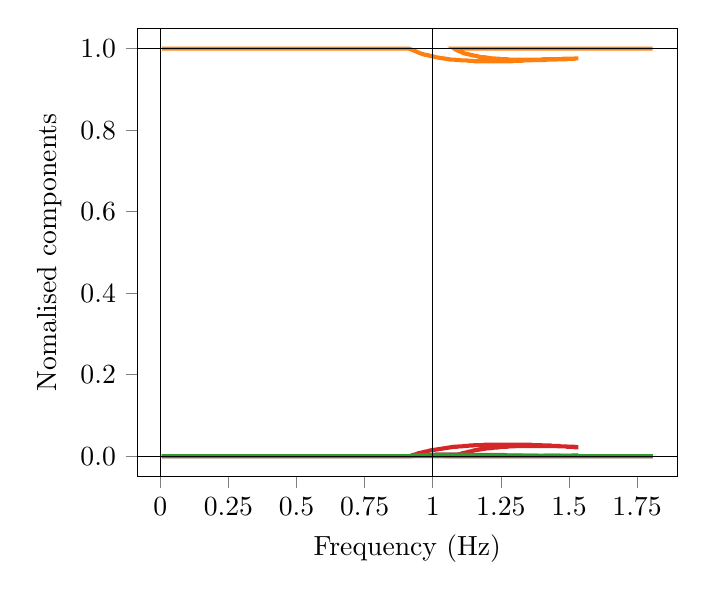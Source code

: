 % This file was created by matplotlib2tikz v0.6.13.
\begin{tikzpicture}

\definecolor{color7}{rgb}{0.737,0.741,0.133}
\definecolor{color1}{rgb}{1,0.498,0.055}
\definecolor{color4}{rgb}{0.58,0.404,0.741}
\definecolor{color5}{rgb}{0.549,0.337,0.294}
\definecolor{color8}{rgb}{0.09,0.745,0.812}
\definecolor{color0}{rgb}{0.122,0.467,0.706}
\definecolor{color6}{rgb}{0.89,0.467,0.761}
\definecolor{color2}{rgb}{0.173,0.627,0.173}
\definecolor{color3}{rgb}{0.839,0.153,0.157}

\begin{axis}[
xlabel={Frequency (Hz)},
ylabel={Nomalised components},
xmin=-0.084, xmax=1.897,
ymin=-0.05, ymax=1.05,
xtick={-0.25,0,0.25,0.5,0.75,1,1.25,1.5,1.75,2},
ytick={-0.2,0,0.2,0.4,0.6,0.8,1,1.2},
yticklabels={,0.0,0.2,0.4,0.6,0.8,1.0,},
minor xtick={},
minor ytick={},
tick align=outside,
tick pos=left,
x grid style={lightgray!92.026!black},
y grid style={lightgray!92.026!black}
]
\addplot [line width=1.5pt, color0, forget plot]
table {%
0.006 7.074e-19
0.007 7.074e-19
0.01 2.613e-18
0.015 4.43e-18
0.022 3.822e-18
0.032 2.96e-18
0.042 3.099e-18
0.052 6.503e-18
0.062 7.115e-18
0.072 4.916e-18
0.082 2.984e-18
0.092 7.318e-18
0.102 3.715e-18
0.112 5.045e-18
0.122 2.975e-18
0.132 3.689e-18
0.142 6.169e-18
0.152 3.503e-17
0.162 1.798e-17
0.172 6.384e-18
0.182 3.811e-18
0.192 4.728e-19
0.202 7.611e-18
0.212 8.282e-18
0.222 1.156e-18
0.232 4.568e-18
0.242 4.12e-18
0.252 3.728e-18
0.262 1.182e-18
0.272 6.407e-18
0.282 5.991e-18
0.292 2.505e-18
0.302 1.693e-18
0.312 1.133e-18
0.322 1.199e-17
0.332 5.582e-18
0.342 1.77e-18
0.351 9.144e-19
0.361 5.18e-18
0.371 5.646e-18
0.381 6.608e-19
0.391 1.135e-18
0.401 1.02e-18
0.411 4.057e-18
0.421 4.946e-18
0.431 8.518e-19
0.441 4.763e-19
0.451 3.53e-18
0.461 3.178e-18
0.471 6.656e-18
0.481 1.713e-18
0.491 1.992e-18
0.501 2.981e-18
0.511 5.517e-19
0.521 5.931e-20
0.531 4.44e-18
0.541 3.657e-18
0.551 1.169e-18
0.561 2.728e-18
0.571 4.054e-18
0.581 6.196e-18
0.591 5.719e-18
0.601 4.819e-18
0.611 2.576e-18
0.621 4.236e-18
0.631 1.838e-17
0.641 1.175e-17
0.651 2.762e-19
0.661 9.431e-18
0.671 1.882e-18
0.681 3.393e-18
0.691 3.744e-18
0.7 3.943e-18
0.71 2.392e-19
0.72 2.541e-18
0.73 3.296e-18
0.74 1.604e-19
0.749 4.997e-18
0.759 1.688e-19
0.769 7.652e-19
0.778 1.241e-18
0.788 1.549e-18
0.798 2.475e-19
0.807 2.271e-18
0.816 1.795e-18
0.825 1.789e-18
0.834 1.256e-18
0.843 2.073e-18
0.851 4.014e-19
0.86 2.159e-18
0.867 1.638e-18
0.875 9.757e-19
0.882 1.258e-18
0.889 7.931e-19
0.895 8.56e-19
0.901 8.129e-19
0.907 5.237e-19
0.912 5.38e-19
0.92 5.044e-20
0.928 4.573e-19
0.935 3.197e-19
0.942 5.763e-19
0.952 4.943e-19
0.961 7.106e-19
0.971 4.305e-19
0.981 1.032e-19
0.99 1.873e-19
1.0 6.466e-19
1.01 7.731e-19
1.02 1.315e-18
1.029 1.457e-19
1.039 6.141e-19
1.049 1.012e-18
1.058 1.826e-19
1.068 3.327e-19
1.077 2.164e-19
1.087 1.455e-18
1.097 2.388e-19
1.106 1.295e-18
1.116 4.494e-19
1.125 1.433e-18
1.135 1.61e-18
1.144 3.97e-19
1.154 4.006e-19
1.163 7.752e-19
1.172 5.933e-19
1.182 1.964e-19
1.191 7.151e-19
1.2 8.721e-19
1.21 5.027e-19
1.219 9.124e-19
1.228 1.608e-18
1.237 1.273e-18
1.246 1.764e-18
1.256 8.268e-19
1.265 1.691e-18
1.273 4.296e-19
1.282 1.133e-18
1.291 5.242e-19
1.3 9.472e-19
1.309 1.478e-18
1.317 1.566e-18
1.326 9.117e-19
1.334 1.494e-20
1.343 1.454e-18
1.351 2.924e-18
1.359 9.48e-19
1.367 3.443e-19
1.375 2.936e-18
1.383 7.612e-19
1.39 1.676e-18
1.398 3.88e-18
1.405 2.33e-18
1.413 2.161e-19
1.42 8.298e-19
1.427 1.362e-19
1.434 7.637e-19
1.44 2.86e-18
1.447 3.951e-18
1.453 1.665e-18
1.459 5.716e-19
1.465 6.139e-19
1.47 2.516e-18
1.476 1.817e-18
1.481 3.249e-18
1.486 4.432e-18
1.491 2.386e-18
1.495 1.876e-18
1.5 3.882e-18
1.504 3.134e-18
1.507 5.521e-18
1.511 3.927e-18
1.514 2.518e-18
1.517 3.756e-18
1.52 2.104e-18
1.523 1.927e-18
1.525 1.333e-19
1.528 3.647e-19
1.529 1.139e-18
1.531 1.185e-18
1.532 1.882e-18
1.533 3.564e-18
1.534 3.018e-18
1.534 3.174e-18
1.535 2.557e-18
1.535 2.942e-18
1.535 2.551e-18
1.534 3.519e-18
1.534 3.022e-18
1.533 2.249e-18
1.532 1.443e-18
1.53 1.944e-18
1.529 3.308e-18
1.527 3.006e-18
1.525 4.213e-18
1.522 2.979e-18
1.52 2.764e-18
1.517 2.46e-18
1.514 1.379e-19
1.509 2.441e-18
1.506 5.574e-18
1.502 6.165e-18
1.498 7.196e-18
1.493 2.8e-18
1.488 2.905e-18
1.483 2.539e-18
1.478 3.428e-18
1.472 3.879e-18
1.467 1.635e-18
1.461 2.084e-18
1.455 4.625e-18
1.448 4.214e-18
1.442 3.054e-18
1.435 1.578e-18
1.428 6.86e-19
1.421 6.833e-20
1.413 8.639e-20
1.406 2.712e-18
1.398 4.88e-18
1.391 2.437e-18
1.383 6.743e-19
1.375 4.527e-19
1.367 1.797e-19
1.359 1.975e-19
1.35 1.709e-18
1.342 1.14e-18
1.333 2.103e-18
1.325 1.994e-18
1.316 9.199e-20
1.307 8.148e-19
1.298 2.45e-19
1.289 1.564e-18
1.281 3.951e-18
1.272 1.9e-18
1.263 2.632e-18
1.253 8.924e-19
1.244 2.733e-18
1.235 1.986e-18
1.226 1.147e-18
1.217 1.513e-18
1.207 9.435e-19
1.198 2.574e-18
1.189 1.921e-18
1.179 1.56e-18
1.17 1.977e-18
1.161 6.406e-19
1.151 3.083e-20
1.142 6.837e-19
1.132 7.598e-19
1.123 6.909e-19
1.113 7.747e-19
1.104 1.318e-18
1.095 9.813e-19
1.086 2.903e-19
1.079 3.773e-19
1.083 1.126e-18
1.087 1.751e-19
1.092 3.795e-19
1.098 2.644e-18
1.104 4.823e-19
1.11 9.188e-19
1.117 4.745e-18
1.124 3.844e-18
1.131 1.56e-18
1.139 1.958e-18
1.147 2.519e-18
1.156 2.183e-18
1.164 1.533e-19
1.173 2.578e-19
1.182 4.017e-18
1.192 5.469e-18
1.201 2.407e-18
1.21 1.284e-18
1.22 8.207e-18
1.23 2.052e-18
1.239 3.512e-19
1.249 5.838e-18
1.259 3.437e-18
1.269 1.063e-18
1.278 3.464e-18
1.288 2.636e-18
1.298 2.391e-18
1.308 2.67e-18
1.318 6.826e-18
1.328 3.134e-18
1.338 1.76e-17
1.348 1.549e-18
1.358 5.907e-18
1.367 2.022e-18
1.377 5.715e-18
1.387 1.887e-18
1.397 4.06e-19
1.407 7.175e-18
1.417 1.782e-18
1.427 3.701e-18
1.437 1.087e-17
1.447 1.268e-17
1.457 1.365e-18
1.467 8.817e-18
1.477 4.113e-17
1.487 1.22e-17
1.497 8.335e-18
1.507 2.496e-19
1.517 1.655e-19
1.527 6.701e-18
1.537 1.62e-18
1.547 5.296e-19
1.557 3.976e-17
1.567 1.059e-17
1.577 1.454e-17
1.587 3.131e-18
1.597 8.456e-18
1.607 1.652e-18
1.617 1.437e-17
1.627 1.578e-17
1.637 3.083e-18
1.647 5.563e-18
1.657 1.277e-17
1.667 7.286e-18
1.677 4.657e-18
1.687 9.125e-18
1.697 1.131e-17
1.707 5.999e-18
1.717 9.849e-18
1.727 6.13e-19
1.737 1.168e-17
1.747 4.808e-18
1.757 1.574e-17
1.767 4.373e-18
1.777 1.786e-17
1.787 1.034e-17
1.797 1.58e-17
1.807 1.094e-17
};
\addplot [line width=1.5pt, color1, forget plot]
table {%
0.006 1
0.007 1
0.01 1
0.015 1
0.022 1
0.032 1
0.042 1
0.052 1
0.062 1
0.072 1
0.082 1.0
0.092 1
0.102 1.0
0.112 1.0
0.122 1
0.132 1.0
0.142 1.0
0.152 1.0
0.162 1.0
0.172 1.0
0.182 1
0.192 1
0.202 1
0.212 1
0.222 1
0.232 1
0.242 1
0.252 1
0.262 1
0.272 1
0.282 1
0.292 1
0.302 1
0.312 1
0.322 1
0.332 1.0
0.342 1
0.351 1
0.361 1
0.371 1
0.381 1
0.391 1
0.401 1
0.411 1
0.421 1
0.431 1
0.441 1
0.451 1
0.461 1
0.471 1
0.481 1.0
0.491 1.0
0.501 1.0
0.511 1.0
0.521 1.0
0.531 1
0.541 1
0.551 1
0.561 1
0.571 1
0.581 1
0.591 1
0.601 1
0.611 1
0.621 1
0.631 1
0.641 1
0.651 1
0.661 1
0.671 1
0.681 1
0.691 1
0.7 1
0.71 1
0.72 1
0.73 1
0.74 1
0.749 1
0.759 1
0.769 1
0.778 1
0.788 1
0.798 1
0.807 1
0.816 1
0.825 1
0.834 1
0.843 1
0.851 1
0.86 1
0.867 1
0.875 1
0.882 1
0.889 1
0.895 1
0.901 1
0.907 1
0.912 1
0.92 0.998
0.928 0.996
0.935 0.994
0.942 0.992
0.952 0.989
0.961 0.987
0.971 0.985
0.981 0.984
0.99 0.982
1.0 0.981
1.01 0.979
1.02 0.978
1.029 0.977
1.039 0.976
1.049 0.975
1.058 0.974
1.068 0.973
1.077 0.973
1.087 0.972
1.097 0.972
1.106 0.971
1.116 0.971
1.125 0.971
1.135 0.97
1.144 0.97
1.154 0.969
1.163 0.969
1.172 0.969
1.182 0.969
1.191 0.969
1.2 0.969
1.21 0.969
1.219 0.969
1.228 0.969
1.237 0.969
1.246 0.969
1.256 0.969
1.265 0.969
1.273 0.969
1.282 0.969
1.291 0.969
1.3 0.97
1.309 0.97
1.317 0.97
1.326 0.97
1.334 0.971
1.343 0.971
1.351 0.971
1.359 0.971
1.367 0.972
1.375 0.972
1.383 0.972
1.39 0.972
1.398 0.972
1.405 0.972
1.413 0.972
1.42 0.973
1.427 0.973
1.434 0.973
1.44 0.973
1.447 0.973
1.453 0.973
1.459 0.974
1.465 0.974
1.47 0.974
1.476 0.974
1.481 0.974
1.486 0.974
1.491 0.974
1.495 0.975
1.5 0.975
1.504 0.975
1.507 0.975
1.511 0.975
1.514 0.975
1.517 0.975
1.52 0.975
1.523 0.976
1.525 0.976
1.528 0.976
1.529 0.976
1.531 0.976
1.532 0.976
1.533 0.976
1.534 0.976
1.534 0.976
1.535 0.976
1.535 0.976
1.535 0.976
1.534 0.976
1.534 0.976
1.533 0.976
1.532 0.976
1.53 0.976
1.529 0.976
1.527 0.976
1.525 0.976
1.522 0.976
1.52 0.975
1.517 0.975
1.514 0.975
1.509 0.975
1.506 0.975
1.502 0.975
1.498 0.975
1.493 0.975
1.488 0.975
1.483 0.975
1.478 0.975
1.472 0.974
1.467 0.974
1.461 0.974
1.455 0.974
1.448 0.974
1.442 0.974
1.435 0.974
1.428 0.974
1.421 0.974
1.413 0.974
1.406 0.974
1.398 0.973
1.391 0.973
1.383 0.973
1.375 0.973
1.367 0.973
1.359 0.973
1.35 0.973
1.342 0.973
1.333 0.973
1.325 0.973
1.316 0.973
1.307 0.973
1.298 0.973
1.289 0.973
1.281 0.973
1.272 0.974
1.263 0.974
1.253 0.974
1.244 0.975
1.235 0.975
1.226 0.976
1.217 0.976
1.207 0.977
1.198 0.978
1.189 0.979
1.179 0.979
1.17 0.98
1.161 0.982
1.151 0.983
1.142 0.984
1.132 0.986
1.123 0.987
1.113 0.989
1.104 0.992
1.095 0.994
1.086 0.997
1.079 1.0
1.083 1.0
1.087 1.0
1.092 1
1.098 1
1.104 1
1.11 1
1.117 1
1.124 1
1.131 1
1.139 1
1.147 1
1.156 1
1.164 1
1.173 1
1.182 1
1.192 1
1.201 1
1.21 1
1.22 1
1.23 1
1.239 1
1.249 1
1.259 1
1.269 1
1.278 1
1.288 1
1.298 1
1.308 1
1.318 1
1.328 1
1.338 1
1.348 1
1.358 1
1.367 1
1.377 1
1.387 1
1.397 1
1.407 1
1.417 1
1.427 1
1.437 1
1.447 1
1.457 1
1.467 1
1.477 1
1.487 1
1.497 1
1.507 1
1.517 1
1.527 1
1.537 1
1.547 1
1.557 1
1.567 1
1.577 1
1.587 1
1.597 1
1.607 1
1.617 1
1.627 1
1.637 1
1.647 1
1.657 1
1.667 1
1.677 1
1.687 1
1.697 1
1.707 1
1.717 1
1.727 1
1.737 1
1.747 1
1.757 1
1.767 1
1.777 1
1.787 1
1.797 1
1.807 1
};
\addplot [line width=1.5pt, color2, forget plot]
table {%
0.006 5.456e-17
0.007 5.456e-17
0.01 5.505e-17
0.015 5.831e-17
0.022 5.155e-17
0.032 6.111e-17
0.042 5.6e-17
0.052 5.813e-17
0.062 6.274e-17
0.072 7.064e-17
0.082 5.569e-17
0.092 5.609e-17
0.102 6.062e-17
0.112 6.1e-17
0.122 5.763e-17
0.132 5.991e-17
0.142 5.393e-17
0.152 5.972e-17
0.162 6.489e-17
0.172 4.932e-17
0.182 7.344e-17
0.192 6.481e-17
0.202 7.147e-17
0.212 4.957e-17
0.222 5.737e-17
0.232 6.887e-17
0.242 7.09e-17
0.252 7.177e-17
0.262 7.444e-17
0.272 6.966e-17
0.282 8.038e-17
0.292 9.838e-17
0.302 8.11e-17
0.312 1.028e-16
0.322 8.071e-17
0.332 1.367e-16
0.342 8.435e-17
0.351 7.385e-17
0.361 1.159e-16
0.371 9.987e-17
0.381 1.361e-16
0.391 1.211e-16
0.401 1.124e-16
0.411 1.437e-16
0.421 1.657e-16
0.431 1.553e-16
0.441 1.885e-16
0.451 2.293e-16
0.461 2.774e-16
0.471 4.015e-16
0.481 4.63e-16
0.491 6.919e-16
0.501 8.502e-16
0.511 6.784e-16
0.521 4.765e-16
0.531 3.074e-16
0.541 2.459e-16
0.551 1.585e-16
0.561 1.475e-16
0.571 1.038e-16
0.581 1.165e-16
0.591 8.507e-17
0.601 7.994e-17
0.611 6.279e-17
0.621 5.464e-17
0.631 4.364e-17
0.641 5.079e-17
0.651 6.228e-17
0.661 3.246e-17
0.671 3.66e-17
0.681 3.966e-17
0.691 3.743e-17
0.7 2.913e-17
0.71 3.353e-17
0.72 2.778e-17
0.73 2.552e-17
0.74 2.949e-17
0.749 1.983e-17
0.759 1.911e-17
0.769 1.479e-17
0.778 1.655e-17
0.788 1.519e-17
0.798 1.315e-17
0.807 1.281e-17
0.816 1.242e-17
0.825 1.053e-17
0.834 9.513e-18
0.843 9.567e-18
0.851 7.265e-18
0.86 8.305e-18
0.867 7.319e-18
0.875 6.108e-18
0.882 6.132e-18
0.889 5.56e-18
0.895 5.204e-18
0.901 4.942e-18
0.907 4.634e-18
0.912 4.153e-18
0.92 3.809e-18
0.928 3.69e-18
0.935 3.849e-18
0.942 3.587e-18
0.952 3.409e-18
0.961 3.747e-18
0.971 3.228e-18
0.981 3.284e-18
0.99 3.315e-18
1.0 2.667e-18
1.01 3.226e-18
1.02 2.111e-18
1.029 2.672e-18
1.039 2.216e-18
1.049 2.816e-18
1.058 2.698e-18
1.068 2.938e-18
1.077 2.123e-18
1.087 1.13e-18
1.097 2.574e-18
1.106 2.988e-18
1.116 2.205e-18
1.125 2.995e-18
1.135 2.344e-18
1.144 2.492e-18
1.154 1.386e-18
1.163 1.998e-18
1.172 1.476e-18
1.182 1.992e-18
1.191 1.724e-18
1.2 2.043e-18
1.21 2.119e-18
1.219 1.379e-18
1.228 2.052e-18
1.237 1.867e-18
1.246 1.72e-18
1.256 1.377e-18
1.265 8.977e-19
1.273 1.117e-18
1.282 1.045e-18
1.291 1.568e-18
1.3 9.946e-19
1.309 9.373e-19
1.317 8.87e-19
1.326 1.091e-18
1.334 8.791e-19
1.343 9.964e-19
1.351 1.089e-18
1.359 1.082e-18
1.367 5.79e-19
1.375 4.943e-19
1.383 1.01e-18
1.39 5.415e-19
1.398 1.42e-18
1.405 1.393e-18
1.413 3.853e-19
1.42 1.025e-19
1.427 6.542e-19
1.434 3.352e-19
1.44 1.552e-19
1.447 2.851e-19
1.453 3.425e-19
1.459 5.216e-19
1.465 7.448e-19
1.47 1.058e-18
1.476 6.528e-19
1.481 8.44e-19
1.486 8.644e-19
1.491 2.065e-19
1.495 2.923e-19
1.5 4.13e-19
1.504 1.709e-19
1.507 8.872e-19
1.511 1.95e-19
1.514 1.828e-19
1.517 1.148e-18
1.52 9.176e-19
1.523 6.075e-19
1.525 2.237e-19
1.528 2.936e-19
1.529 5.696e-19
1.531 8.218e-20
1.532 2.945e-19
1.533 3.836e-19
1.534 8.245e-19
1.534 5.189e-19
1.535 6.729e-19
1.535 4.194e-19
1.535 7.762e-19
1.534 1.012e-18
1.534 5.24e-19
1.533 4.943e-19
1.532 6.062e-19
1.53 9.78e-19
1.529 1.405e-18
1.527 9.234e-19
1.525 1.123e-18
1.522 7.961e-19
1.52 1.006e-18
1.517 8.28e-19
1.514 2.209e-19
1.509 7.795e-19
1.506 1.445e-18
1.502 1.453e-18
1.498 1.646e-18
1.493 1.119e-18
1.488 1.46e-18
1.483 1.357e-18
1.478 8.621e-19
1.472 1.212e-18
1.467 1.067e-18
1.461 8.815e-19
1.455 1.334e-18
1.448 1.066e-18
1.442 9.813e-19
1.435 1.041e-18
1.428 1.081e-18
1.421 1.164e-18
1.413 7.627e-19
1.406 1.108e-18
1.398 2.027e-18
1.391 1.144e-18
1.383 8.49e-19
1.375 7.894e-19
1.367 1.056e-18
1.359 1.185e-18
1.35 3.453e-19
1.342 1.637e-18
1.333 1.53e-18
1.325 9.087e-19
1.316 9.819e-19
1.307 1.651e-18
1.298 1.611e-18
1.289 1.906e-18
1.281 2.371e-18
1.272 1.762e-18
1.263 2.11e-18
1.253 1.002e-18
1.244 2.193e-18
1.235 1.736e-18
1.226 2.171e-18
1.217 1.805e-18
1.207 2.559e-18
1.198 1.573e-18
1.189 2.646e-18
1.179 1.781e-18
1.17 1.804e-18
1.161 2.849e-18
1.151 2.088e-18
1.142 2.233e-18
1.132 3.839e-18
1.123 2.007e-18
1.113 2.175e-18
1.104 2.622e-18
1.095 2.687e-18
1.086 2.657e-18
1.079 2.866e-18
1.083 2.767e-18
1.087 3.249e-18
1.092 2.969e-18
1.098 2.867e-18
1.104 3.58e-18
1.11 3.965e-18
1.117 2.917e-18
1.124 4.828e-18
1.131 4.157e-18
1.139 4.372e-18
1.147 4.562e-18
1.156 4.406e-18
1.164 4.892e-18
1.173 4.904e-18
1.182 5.386e-18
1.192 4.07e-18
1.201 5.493e-18
1.21 5.386e-18
1.22 5.295e-18
1.23 5.847e-18
1.239 5.978e-18
1.249 6.779e-18
1.259 7.847e-18
1.269 7.372e-18
1.278 5.718e-18
1.288 5.905e-18
1.298 7.304e-18
1.308 5.918e-18
1.318 6.808e-18
1.328 6.685e-18
1.338 9.22e-18
1.348 7.501e-18
1.358 7.796e-18
1.367 7.625e-18
1.377 8.265e-18
1.387 5.242e-18
1.397 7.822e-18
1.407 5.421e-18
1.417 9.085e-18
1.427 9.617e-18
1.437 8.116e-18
1.447 8.821e-18
1.457 9.003e-18
1.467 8.931e-18
1.477 1.118e-17
1.487 8.428e-18
1.497 7.94e-18
1.507 1.014e-17
1.517 1.031e-17
1.527 8.92e-18
1.537 1.014e-17
1.547 1.158e-17
1.557 1.449e-17
1.567 1.019e-17
1.577 1.02e-17
1.587 8.318e-18
1.597 9.957e-18
1.607 1.0e-17
1.617 1.075e-17
1.627 1.045e-17
1.637 9.236e-18
1.647 9.435e-18
1.657 1.068e-17
1.667 9.769e-18
1.677 1.034e-17
1.687 9.539e-18
1.697 1.049e-17
1.707 9.311e-18
1.717 1.018e-17
1.727 9.079e-18
1.737 1.103e-17
1.747 9.815e-18
1.757 1.124e-17
1.767 1.001e-17
1.777 1.144e-17
1.787 1.053e-17
1.797 1.121e-17
1.807 1.07e-17
};
\addplot [line width=1.5pt, color3, forget plot]
table {%
0.006 1.933e-17
0.007 1.933e-17
0.01 1.017e-17
0.015 9.242e-18
0.022 4.721e-18
0.032 1.579e-17
0.042 2.98e-17
0.052 1.188e-17
0.062 1.189e-17
0.072 2.219e-17
0.082 7.163e-18
0.092 1.972e-17
0.102 1.455e-17
0.112 1.201e-17
0.122 1.003e-17
0.132 1.625e-17
0.142 9.476e-18
0.152 1.041e-16
0.162 4.138e-17
0.172 2.258e-17
0.182 2.599e-17
0.192 2.474e-17
0.202 3.552e-18
0.212 4.874e-17
0.222 3.316e-17
0.232 2.052e-17
0.242 1.924e-17
0.252 2.104e-17
0.262 1.937e-17
0.272 5.18e-17
0.282 7.022e-17
0.292 7.802e-17
0.302 7.961e-17
0.312 2.872e-16
0.322 1.347e-16
0.332 5.127e-16
0.342 1.985e-16
0.351 1.655e-16
0.361 6.953e-17
0.371 4.854e-17
0.381 5.793e-17
0.391 3.673e-17
0.401 3.259e-17
0.411 1.371e-17
0.421 1.484e-18
0.431 2.204e-17
0.441 1.418e-17
0.451 8.207e-18
0.461 6.018e-18
0.471 8.269e-18
0.481 6.178e-18
0.491 5.81e-18
0.501 5.75e-18
0.511 5.531e-18
0.521 6.911e-18
0.531 4.299e-18
0.541 1.552e-17
0.551 1.304e-18
0.561 3.623e-18
0.571 5.121e-18
0.581 1.315e-17
0.591 1.383e-17
0.601 6.29e-18
0.611 3.644e-18
0.621 4.069e-18
0.631 1.125e-17
0.641 7.838e-18
0.651 7.425e-18
0.661 6.772e-18
0.671 8.617e-19
0.681 2.498e-18
0.691 4.105e-18
0.7 1.199e-18
0.71 1.143e-18
0.72 1.335e-18
0.73 6.144e-18
0.74 2.22e-18
0.749 1.081e-18
0.759 1.52e-18
0.769 1.065e-18
0.778 1.029e-18
0.788 9.276e-19
0.798 1.129e-18
0.807 8.312e-19
0.816 5.641e-19
0.825 5.398e-19
0.834 5.468e-20
0.843 3.771e-19
0.851 1.099e-18
0.86 4.474e-19
0.867 3.172e-19
0.875 6.191e-19
0.882 3.51e-19
0.889 2.222e-19
0.895 2.149e-19
0.901 1.908e-19
0.907 3.457e-19
0.912 2.427e-19
0.92 0.001
0.928 0.003
0.935 0.004
0.942 0.006
0.952 0.008
0.961 0.009
0.971 0.011
0.981 0.012
0.99 0.014
1.0 0.015
1.01 0.016
1.02 0.017
1.029 0.018
1.039 0.019
1.049 0.02
1.058 0.021
1.068 0.022
1.077 0.023
1.087 0.023
1.097 0.024
1.106 0.024
1.116 0.025
1.125 0.025
1.135 0.026
1.144 0.026
1.154 0.027
1.163 0.027
1.172 0.027
1.182 0.027
1.191 0.028
1.2 0.028
1.21 0.028
1.219 0.028
1.228 0.028
1.237 0.028
1.246 0.028
1.256 0.028
1.265 0.028
1.273 0.028
1.282 0.028
1.291 0.028
1.3 0.028
1.309 0.028
1.317 0.028
1.326 0.028
1.334 0.028
1.343 0.028
1.351 0.028
1.359 0.028
1.367 0.027
1.375 0.027
1.383 0.027
1.39 0.027
1.398 0.027
1.405 0.026
1.413 0.026
1.42 0.026
1.427 0.026
1.434 0.026
1.44 0.025
1.447 0.025
1.453 0.025
1.459 0.025
1.465 0.025
1.47 0.024
1.476 0.024
1.481 0.024
1.486 0.024
1.491 0.024
1.495 0.023
1.5 0.023
1.504 0.023
1.507 0.023
1.511 0.023
1.514 0.023
1.517 0.023
1.52 0.023
1.523 0.022
1.525 0.022
1.528 0.022
1.529 0.022
1.531 0.022
1.532 0.022
1.533 0.022
1.534 0.022
1.534 0.022
1.535 0.022
1.535 0.022
1.535 0.022
1.534 0.022
1.534 0.022
1.533 0.022
1.532 0.022
1.53 0.022
1.529 0.022
1.527 0.022
1.525 0.022
1.522 0.022
1.52 0.023
1.517 0.023
1.514 0.023
1.509 0.023
1.506 0.023
1.502 0.023
1.498 0.023
1.493 0.023
1.488 0.024
1.483 0.024
1.478 0.024
1.472 0.024
1.467 0.024
1.461 0.024
1.455 0.025
1.448 0.025
1.442 0.025
1.435 0.025
1.428 0.025
1.421 0.025
1.413 0.025
1.406 0.025
1.398 0.025
1.391 0.025
1.383 0.025
1.375 0.025
1.367 0.025
1.359 0.025
1.35 0.025
1.342 0.025
1.333 0.025
1.325 0.025
1.316 0.025
1.307 0.025
1.298 0.024
1.289 0.024
1.281 0.024
1.272 0.023
1.263 0.023
1.253 0.023
1.244 0.022
1.235 0.021
1.226 0.021
1.217 0.02
1.207 0.019
1.198 0.019
1.189 0.018
1.179 0.017
1.17 0.016
1.161 0.015
1.151 0.014
1.142 0.012
1.132 0.011
1.123 0.009
1.113 0.008
1.104 0.006
1.095 0.004
1.086 0.002
1.079 1.669e-11
1.083 1.192e-12
1.087 2.248e-14
1.092 2.6e-16
1.098 2.976e-18
1.104 4.138e-19
1.11 6.333e-19
1.117 6.624e-19
1.124 1.059e-18
1.131 4.606e-19
1.139 3.208e-19
1.147 5.993e-19
1.156 3.231e-19
1.164 3.823e-19
1.173 2.511e-19
1.182 7.056e-19
1.192 6.691e-19
1.201 7.326e-19
1.21 2.074e-19
1.22 5.568e-19
1.23 3.971e-19
1.239 7.381e-19
1.249 4.265e-19
1.259 8.035e-19
1.269 7.345e-19
1.278 5.599e-19
1.288 1.077e-18
1.298 8.799e-19
1.308 1.805e-18
1.318 4.618e-19
1.328 8.975e-19
1.338 1.116e-18
1.348 9.078e-19
1.358 9.096e-19
1.367 1.351e-18
1.377 1.239e-18
1.387 8.918e-19
1.397 2.08e-18
1.407 1.281e-18
1.417 1.437e-18
1.427 2.094e-18
1.437 1.776e-18
1.447 1.21e-18
1.457 8.38e-19
1.467 1.347e-18
1.477 3.578e-18
1.487 9.528e-19
1.497 2.393e-19
1.507 4.97e-19
1.517 2.128e-19
1.527 3.668e-19
1.537 7.569e-19
1.547 1.397e-18
1.557 2.476e-18
1.567 4.135e-19
1.577 6.142e-20
1.587 1.265e-18
1.597 7.62e-19
1.607 1.257e-18
1.617 2.583e-19
1.627 5.106e-19
1.637 8.056e-19
1.647 9.321e-19
1.657 6.951e-19
1.667 2.893e-19
1.677 5.177e-19
1.687 2.166e-19
1.697 3.354e-19
1.707 4.869e-19
1.717 9.446e-19
1.727 1.177e-18
1.737 5.575e-19
1.747 1.088e-18
1.757 5.971e-19
1.767 1.449e-18
1.777 8.784e-19
1.787 5.985e-19
1.797 8.61e-19
1.807 4.28e-19
};
\addplot [line width=1.5pt, color4, forget plot]
table {%
0.006 1.52e-17
0.007 1.52e-17
0.01 2.303e-17
0.015 2.144e-17
0.022 2.16e-17
0.032 2.479e-17
0.042 2.788e-17
0.052 2.784e-17
0.062 2.225e-17
0.072 3.386e-17
0.082 1.677e-17
0.092 2.863e-17
0.102 2.255e-17
0.112 2.453e-17
0.122 3.0e-17
0.132 2.852e-17
0.142 1.73e-17
0.152 1.313e-16
0.162 5.663e-17
0.172 5.024e-17
0.182 6.895e-17
0.192 3.023e-17
0.202 7.107e-17
0.212 4.125e-17
0.222 7.222e-17
0.232 1.481e-16
0.242 2.547e-16
0.252 3.88e-16
0.262 1.966e-16
0.272 6.873e-17
0.282 4.402e-17
0.292 9.469e-17
0.302 6.151e-17
0.312 2.491e-17
0.322 3.276e-17
0.332 3.974e-17
0.342 3.427e-17
0.351 7.153e-18
0.361 2.264e-17
0.371 1.109e-17
0.381 2.139e-17
0.391 8.941e-18
0.401 1.049e-17
0.411 1.281e-17
0.421 1.228e-17
0.431 6.875e-18
0.441 6.91e-18
0.451 9.539e-18
0.461 7.714e-18
0.471 7.065e-18
0.481 6.229e-18
0.491 5.95e-18
0.501 5.311e-18
0.511 8.105e-18
0.521 7.03e-18
0.531 3.567e-18
0.541 5.728e-18
0.551 2.333e-18
0.561 3.636e-18
0.571 3.698e-18
0.581 3.018e-18
0.591 2.455e-18
0.601 6.123e-18
0.611 5.833e-19
0.621 4.051e-18
0.631 3.061e-18
0.641 1.28e-18
0.651 2.535e-18
0.661 1.722e-18
0.671 1.571e-18
0.681 2.0e-18
0.691 3.94e-18
0.7 1.795e-18
0.71 2.532e-18
0.72 1.708e-18
0.73 2.235e-18
0.74 2.267e-18
0.749 1.096e-18
0.759 1.25e-18
0.769 8.278e-19
0.778 1.068e-18
0.788 9.229e-19
0.798 6.855e-19
0.807 9.342e-19
0.816 8.726e-19
0.825 7.924e-19
0.834 7.97e-19
0.843 6.66e-19
0.851 2.635e-19
0.86 6.175e-19
0.867 5.847e-19
0.875 4.447e-19
0.882 4.729e-19
0.889 5.0e-19
0.895 4.853e-19
0.901 3.714e-19
0.907 3.034e-19
0.912 3.564e-19
0.92 2.122e-19
0.928 2.72e-19
0.935 2.421e-19
0.942 2.693e-19
0.952 1.771e-19
0.961 1.726e-19
0.971 2.436e-19
0.981 1.781e-19
0.99 1.903e-19
1.0 2.46e-19
1.01 1.178e-19
1.02 2.728e-19
1.029 1.447e-19
1.039 2.155e-19
1.049 5.716e-20
1.058 1.062e-19
1.068 2.308e-19
1.077 2.052e-19
1.087 2.502e-19
1.097 7.286e-20
1.106 1.028e-19
1.116 8.902e-20
1.125 2.634e-19
1.135 1.337e-19
1.144 2.564e-19
1.154 9.75e-20
1.163 1.748e-19
1.172 1.94e-19
1.182 2.191e-19
1.191 1.682e-19
1.2 2.042e-19
1.21 3.627e-19
1.219 2.602e-19
1.228 1.625e-19
1.237 1.864e-19
1.246 1.307e-19
1.256 1.017e-19
1.265 1.824e-19
1.273 1.392e-19
1.282 8.154e-20
1.291 4.559e-19
1.3 6.757e-20
1.309 1.46e-19
1.317 2.411e-19
1.326 1.459e-19
1.334 2.661e-19
1.343 1.742e-19
1.351 1.821e-19
1.359 7.337e-20
1.367 7.79e-20
1.375 1.388e-19
1.383 1.643e-19
1.39 1.512e-19
1.398 2.365e-19
1.405 1.743e-19
1.413 1.084e-19
1.42 1.634e-19
1.427 2.067e-19
1.434 1.506e-19
1.44 1.02e-19
1.447 7.512e-20
1.453 4.103e-20
1.459 5.876e-20
1.465 1.558e-19
1.47 5.435e-20
1.476 1.386e-19
1.481 9.195e-20
1.486 1.468e-19
1.491 1.015e-19
1.495 2.898e-20
1.5 3.008e-20
1.504 8.714e-20
1.507 9.462e-20
1.511 7.897e-20
1.514 8.74e-20
1.517 5.658e-20
1.52 1.771e-19
1.523 5.923e-20
1.525 1.425e-20
1.528 8.736e-20
1.529 7.643e-20
1.531 1.678e-20
1.532 5.043e-20
1.533 5.043e-20
1.534 1.22e-19
1.534 2.615e-20
1.535 1.142e-19
1.535 3.809e-20
1.535 1.389e-19
1.534 1.207e-19
1.534 6.049e-20
1.533 3.174e-20
1.532 1.297e-19
1.53 1.175e-19
1.529 2.17e-19
1.527 8.711e-20
1.525 1.137e-19
1.522 9.871e-20
1.52 1.053e-19
1.517 1.211e-19
1.514 8.052e-20
1.509 4.755e-20
1.506 1.95e-19
1.502 1.708e-19
1.498 9.609e-20
1.493 1.331e-19
1.488 2.36e-19
1.483 2.611e-19
1.478 1.468e-19
1.472 1.344e-19
1.467 4.391e-20
1.461 1.539e-19
1.455 2.234e-19
1.448 1.605e-19
1.442 1.467e-20
1.435 5.997e-20
1.428 1.468e-19
1.421 8.313e-20
1.413 1.632e-19
1.406 4.273e-20
1.398 4.847e-20
1.391 1.116e-19
1.383 8.534e-20
1.375 8.603e-20
1.367 1.152e-19
1.359 1.255e-19
1.35 1.397e-19
1.342 8.058e-20
1.333 8.813e-20
1.325 1.847e-19
1.316 2.136e-19
1.307 6.437e-20
1.298 1.338e-19
1.289 1.297e-19
1.281 5.573e-20
1.272 1.856e-19
1.263 3.847e-20
1.253 1.032e-19
1.244 1.701e-19
1.235 4.84e-20
1.226 1.307e-19
1.217 1.227e-19
1.207 1.26e-19
1.198 4.721e-20
1.189 2.339e-19
1.179 2.004e-19
1.17 8.73e-20
1.161 1.995e-19
1.151 2.791e-19
1.142 7.696e-20
1.132 1.591e-19
1.123 2.642e-19
1.113 1.202e-19
1.104 3.661e-19
1.095 9.643e-20
1.086 2.587e-19
1.079 2.97e-19
1.083 2.232e-19
1.087 1.676e-19
1.092 1.904e-19
1.098 3.784e-19
1.104 3.353e-19
1.11 4.637e-19
1.117 2.811e-19
1.124 3.975e-19
1.131 2.957e-19
1.139 4.706e-19
1.147 4.253e-19
1.156 3.439e-19
1.164 5.566e-19
1.173 6.196e-19
1.182 2.131e-19
1.192 2.346e-19
1.201 8.612e-19
1.21 5.419e-19
1.22 3.203e-19
1.23 4.767e-19
1.239 9.117e-19
1.249 1.01e-18
1.259 1.064e-18
1.269 7.622e-19
1.278 6.039e-19
1.288 1.005e-18
1.298 7.055e-19
1.308 1.697e-19
1.318 8.215e-19
1.328 9.537e-19
1.338 1.134e-18
1.348 6.531e-19
1.358 5.873e-19
1.367 1.336e-18
1.377 1.084e-18
1.387 2.093e-19
1.397 1.248e-18
1.407 2.797e-19
1.417 1.14e-18
1.427 1.291e-18
1.437 6.256e-19
1.447 8.833e-19
1.457 8.247e-19
1.467 9.109e-19
1.477 1.05e-18
1.487 7.641e-19
1.497 8.213e-19
1.507 1.122e-18
1.517 1.259e-18
1.527 7.898e-19
1.537 9.844e-19
1.547 1.324e-18
1.557 2.023e-18
1.567 8.951e-19
1.577 1.159e-18
1.587 1.127e-18
1.597 8.495e-19
1.607 7.301e-19
1.617 8.62e-19
1.627 1.136e-18
1.637 8.644e-19
1.647 8.3e-19
1.657 1.091e-18
1.667 9.626e-19
1.677 8.392e-19
1.687 1.095e-18
1.697 1.093e-18
1.707 9.664e-19
1.717 9.713e-19
1.727 1.109e-18
1.737 1.045e-18
1.747 7.937e-19
1.757 1.625e-18
1.767 5.717e-19
1.777 1.128e-18
1.787 9.86e-19
1.797 1.096e-18
1.807 1.051e-18
};
\addplot [line width=1.5pt, color5, forget plot]
table {%
0.006 1.668e-17
0.007 1.668e-17
0.01 2.124e-17
0.015 1.17e-17
0.022 1.014e-17
0.032 9.406e-18
0.042 4.34e-18
0.052 1.391e-17
0.062 1.917e-17
0.072 2.91e-17
0.082 2.575e-17
0.092 2.463e-17
0.102 2.367e-17
0.112 1.485e-17
0.122 1.444e-17
0.132 1.656e-17
0.142 2.49e-17
0.152 2.984e-17
0.162 1.198e-16
0.172 1.217e-16
0.182 7.164e-17
0.192 1.811e-16
0.202 2.151e-16
0.212 7.212e-17
0.222 2.8e-17
0.232 2.73e-17
0.242 2.242e-17
0.252 1.566e-17
0.262 1.747e-17
0.272 2.782e-17
0.282 1.766e-17
0.292 1.126e-17
0.302 5.884e-18
0.312 1.898e-17
0.322 9.182e-18
0.332 1.24e-17
0.342 7.598e-18
0.351 4.053e-18
0.361 1.025e-17
0.371 5.626e-18
0.381 5.846e-18
0.391 6.35e-18
0.401 1.131e-18
0.411 3.178e-18
0.421 3.132e-18
0.431 6.409e-19
0.441 2.018e-18
0.451 1.403e-18
0.461 1.833e-18
0.471 2.524e-18
0.481 1.183e-18
0.491 1.206e-18
0.501 1.386e-18
0.511 1.623e-18
0.521 2.428e-18
0.531 7.689e-19
0.541 3.139e-18
0.551 1.926e-18
0.561 9.75e-19
0.571 1.514e-18
0.581 2.414e-18
0.591 1.572e-18
0.601 2.427e-18
0.611 1.504e-18
0.621 1.19e-18
0.631 1.146e-18
0.641 2.346e-18
0.651 1.471e-18
0.661 1.126e-18
0.671 4.109e-19
0.681 9.323e-19
0.691 1.702e-18
0.7 3.935e-19
0.71 5.703e-19
0.72 9.109e-19
0.73 1.151e-18
0.74 4.986e-19
0.749 3.313e-19
0.759 4.849e-19
0.769 1.041e-19
0.778 4.247e-19
0.788 4.47e-19
0.798 3.465e-19
0.807 3.645e-19
0.816 2.823e-19
0.825 2.543e-19
0.834 1.236e-19
0.843 2.538e-19
0.851 2.269e-19
0.86 9.827e-20
0.867 1.391e-19
0.875 1.557e-19
0.882 1.303e-19
0.889 1.599e-19
0.895 1.395e-19
0.901 1.13e-19
0.907 9.763e-20
0.912 9.401e-20
0.92 0.0
0.928 0.001
0.935 0.001
0.942 0.002
0.952 0.002
0.961 0.002
0.971 0.003
0.981 0.003
0.99 0.003
1.0 0.003
1.01 0.004
1.02 0.004
1.029 0.004
1.039 0.004
1.049 0.004
1.058 0.004
1.068 0.004
1.077 0.004
1.087 0.004
1.097 0.004
1.106 0.004
1.116 0.004
1.125 0.004
1.135 0.004
1.144 0.003
1.154 0.003
1.163 0.003
1.172 0.003
1.182 0.003
1.191 0.003
1.2 0.003
1.21 0.003
1.219 0.002
1.228 0.002
1.237 0.002
1.246 0.002
1.256 0.002
1.265 0.002
1.273 0.002
1.282 0.001
1.291 0.001
1.3 0.001
1.309 0.001
1.317 0.001
1.326 0.001
1.334 0.001
1.343 0.0
1.351 0.0
1.359 0.0
1.367 0.0
1.375 8.865e-06
1.383 0.0
1.39 0.0
1.398 0.0
1.405 0.0
1.413 0.001
1.42 0.001
1.427 0.001
1.434 0.001
1.44 0.001
1.447 0.001
1.453 0.001
1.459 0.001
1.465 0.001
1.47 0.001
1.476 0.001
1.481 0.001
1.486 0.001
1.491 0.001
1.495 0.001
1.5 0.001
1.504 0.001
1.507 0.001
1.511 0.001
1.514 0.002
1.517 0.002
1.52 0.002
1.523 0.002
1.525 0.002
1.528 0.002
1.529 0.002
1.531 0.002
1.532 0.002
1.533 0.002
1.534 0.002
1.534 0.002
1.535 0.002
1.535 0.002
1.535 0.002
1.534 0.002
1.534 0.002
1.533 0.002
1.532 0.002
1.53 0.002
1.529 0.002
1.527 0.001
1.525 0.001
1.522 0.001
1.52 0.001
1.517 0.001
1.514 0.001
1.509 0.001
1.506 0.001
1.502 0.001
1.498 0.001
1.493 0.001
1.488 0.001
1.483 0.001
1.478 0.001
1.472 0.001
1.467 0.001
1.461 0.001
1.455 0.001
1.448 0.0
1.442 0.0
1.435 0.0
1.428 0.0
1.421 1.022e-05
1.413 0.0
1.406 0.0
1.398 0.0
1.391 0.0
1.383 0.001
1.375 0.001
1.367 0.001
1.359 0.001
1.35 0.001
1.342 0.001
1.333 0.001
1.325 0.002
1.316 0.002
1.307 0.002
1.298 0.002
1.289 0.002
1.281 0.002
1.272 0.002
1.263 0.003
1.253 0.003
1.244 0.003
1.235 0.003
1.226 0.003
1.217 0.003
1.207 0.003
1.198 0.003
1.189 0.003
1.179 0.003
1.17 0.003
1.161 0.003
1.151 0.003
1.142 0.003
1.132 0.003
1.123 0.002
1.113 0.002
1.104 0.002
1.095 0.001
1.086 0.001
1.079 4.694e-12
1.083 3.14e-13
1.087 5.555e-15
1.092 6.036e-17
1.098 6.715e-19
1.104 1.233e-19
1.11 7.733e-20
1.117 3.384e-19
1.124 3.058e-19
1.131 7.915e-20
1.139 1.426e-19
1.147 2.181e-19
1.156 6.181e-20
1.164 1.872e-19
1.173 2.032e-19
1.182 3.061e-19
1.192 2.175e-19
1.201 2.641e-19
1.21 1.298e-19
1.22 2.603e-19
1.23 1.371e-19
1.239 2.687e-19
1.249 3.167e-19
1.259 6.109e-19
1.269 3.171e-19
1.278 1.581e-19
1.288 3.781e-20
1.298 1.707e-19
1.308 3.946e-19
1.318 1.877e-19
1.328 4.541e-19
1.338 2.648e-19
1.348 2.816e-19
1.358 4.003e-19
1.367 6.705e-19
1.377 3.887e-19
1.387 3.386e-19
1.397 5.578e-19
1.407 3.224e-19
1.417 4.189e-19
1.427 5.877e-19
1.437 4.046e-19
1.447 4.289e-19
1.457 5.085e-19
1.467 6.772e-19
1.477 1.29e-18
1.487 3.921e-19
1.497 1.235e-19
1.507 4.678e-19
1.517 1.935e-19
1.527 3.06e-19
1.537 2.117e-19
1.547 7.573e-19
1.557 4.559e-19
1.567 3.342e-19
1.577 7.554e-20
1.587 4.025e-20
1.597 2.61e-19
1.607 6.234e-19
1.617 4.246e-19
1.627 1.99e-19
1.637 2.046e-19
1.647 2.295e-19
1.657 1.704e-19
1.667 2.155e-19
1.677 6.257e-19
1.687 2.731e-19
1.697 1.988e-19
1.707 2.674e-19
1.717 1.671e-19
1.727 1.226e-19
1.737 4.109e-19
1.747 2.479e-19
1.757 5.69e-19
1.767 3.803e-19
1.777 5.699e-19
1.787 2.517e-19
1.797 4.357e-19
1.807 4.349e-19
};
\addplot [line width=1.5pt, color6, forget plot]
table {%
0.006 6.973e-18
0.007 6.976e-18
0.01 2.36e-17
0.015 1.256e-17
0.022 1.628e-17
0.032 2.25e-17
0.042 2.395e-17
0.052 1.302e-17
0.062 1.502e-17
0.072 1.392e-17
0.082 1.074e-17
0.092 5.614e-18
0.102 1.587e-17
0.112 2.285e-17
0.122 3.17e-17
0.132 3.346e-17
0.142 2.58e-17
0.152 6.637e-17
0.162 3.256e-16
0.172 4.165e-16
0.182 1.107e-16
0.192 3.147e-17
0.202 2.846e-17
0.212 3.972e-17
0.222 2.792e-17
0.232 1.336e-17
0.242 1.153e-17
0.252 1.003e-17
0.262 5.461e-18
0.272 3.361e-18
0.282 6.621e-18
0.292 9.42e-18
0.302 1.056e-17
0.312 3.338e-18
0.322 1.004e-17
0.332 4.707e-18
0.342 1.174e-17
0.351 5.064e-18
0.361 2.97e-18
0.371 3.418e-18
0.381 2.494e-18
0.391 2.015e-18
0.401 3.775e-18
0.411 1.931e-18
0.421 2.028e-18
0.431 2.711e-18
0.441 2.473e-18
0.451 1.777e-18
0.461 1.584e-18
0.471 1.453e-18
0.481 1.713e-18
0.491 1.501e-18
0.501 1.275e-18
0.511 1.805e-18
0.521 2.43e-18
0.531 3.746e-19
0.541 2.499e-18
0.551 8.308e-19
0.561 9.087e-19
0.571 2.031e-18
0.581 1.134e-18
0.591 6.93e-19
0.601 1.615e-18
0.611 6.018e-19
0.621 1.3e-18
0.631 6.498e-19
0.641 5.152e-19
0.651 4.761e-19
0.661 4.183e-19
0.671 3.822e-19
0.681 6.891e-19
0.691 1.231e-18
0.7 4.935e-19
0.71 4.083e-19
0.72 4.364e-19
0.73 1.185e-18
0.74 2.829e-19
0.749 3.936e-19
0.759 2.894e-19
0.769 3.538e-19
0.778 8.987e-20
0.788 1.491e-19
0.798 1.619e-19
0.807 1.33e-19
0.816 1.369e-19
0.825 1.471e-19
0.834 2.421e-19
0.843 1.37e-19
0.851 2.428e-19
0.86 1.316e-19
0.867 7.3e-20
0.875 1.526e-19
0.882 1.04e-19
0.889 1.091e-19
0.895 1.38e-19
0.901 8.797e-20
0.907 1.003e-19
0.912 8.365e-20
0.92 1.179e-19
0.928 8.64e-20
0.935 7.248e-20
0.942 8.515e-20
0.952 1.134e-19
0.961 8.358e-20
0.971 6.167e-20
0.981 8.117e-20
0.99 6.447e-20
1.0 9.081e-20
1.01 7.044e-20
1.02 8.783e-20
1.029 6.282e-20
1.039 6.399e-20
1.049 9.493e-20
1.058 8.36e-20
1.068 9.329e-20
1.077 9.637e-20
1.087 9.332e-20
1.097 4.914e-21
1.106 5.206e-20
1.116 5.467e-20
1.125 2.383e-20
1.135 3.59e-20
1.144 2.459e-20
1.154 2.946e-20
1.163 5.28e-20
1.172 1.08e-19
1.182 6.089e-20
1.191 3.996e-20
1.2 5.599e-20
1.21 3.594e-20
1.219 7.844e-20
1.228 7.205e-21
1.237 5.848e-20
1.246 5.63e-20
1.256 4.535e-20
1.265 5.329e-20
1.273 4.159e-20
1.282 2.21e-20
1.291 1.533e-19
1.3 6.61e-20
1.309 7.213e-20
1.317 1.454e-19
1.326 6.357e-20
1.334 1.203e-19
1.343 8.736e-20
1.351 1.183e-19
1.359 5.614e-20
1.367 7.186e-20
1.375 5.398e-20
1.383 5.016e-20
1.39 3.015e-20
1.398 1.958e-20
1.405 2.266e-20
1.413 3.52e-20
1.42 6.106e-20
1.427 6.986e-20
1.434 7.708e-20
1.44 2.889e-20
1.447 6.469e-20
1.453 1.74e-20
1.459 2.636e-20
1.465 6.676e-20
1.47 5.067e-20
1.476 6.443e-21
1.481 3.006e-20
1.486 7.081e-20
1.491 3.742e-20
1.495 4.252e-20
1.5 4.483e-20
1.504 9.672e-21
1.507 3.535e-20
1.511 3.64e-21
1.514 2.025e-20
1.517 2.588e-20
1.52 4.843e-20
1.523 3.095e-20
1.525 3.317e-20
1.528 1.26e-20
1.529 7.224e-20
1.531 3.803e-20
1.532 3.204e-20
1.533 1.242e-20
1.534 4.051e-20
1.534 1.077e-20
1.535 2.831e-20
1.535 4.293e-20
1.535 3.004e-20
1.534 1.691e-20
1.534 1.562e-20
1.533 2.887e-20
1.532 3.795e-20
1.53 1.022e-20
1.529 3.061e-20
1.527 2.155e-20
1.525 2.273e-20
1.522 2.707e-20
1.52 2.682e-20
1.517 8.773e-21
1.514 3.975e-20
1.509 2.136e-20
1.506 1.369e-20
1.502 1.885e-20
1.498 3.575e-20
1.493 4.25e-20
1.488 6.656e-20
1.483 8.81e-20
1.478 3.619e-20
1.472 3.805e-20
1.467 1.142e-20
1.461 7.022e-20
1.455 8.052e-20
1.448 6.165e-20
1.442 1.838e-20
1.435 4.586e-20
1.428 3.993e-20
1.421 2.255e-20
1.413 2.065e-20
1.406 5.547e-20
1.398 4.207e-20
1.391 2.371e-20
1.383 2.801e-20
1.375 5.128e-20
1.367 4.443e-20
1.359 4.01e-20
1.35 4.167e-20
1.342 1.807e-20
1.333 3.376e-20
1.325 4.032e-20
1.316 3.632e-20
1.307 6.442e-20
1.298 5.438e-20
1.289 1.092e-19
1.281 3.005e-20
1.272 4.829e-20
1.263 2.094e-20
1.253 2.964e-20
1.244 6.01e-20
1.235 1.64e-20
1.226 6.128e-20
1.217 1.346e-19
1.207 7.539e-20
1.198 1.027e-19
1.189 5.426e-20
1.179 1.925e-20
1.17 2.26e-20
1.161 4.549e-20
1.151 7.246e-20
1.142 7.439e-20
1.132 8.342e-20
1.123 5.073e-21
1.113 5.358e-20
1.104 4.4e-20
1.095 7.171e-20
1.086 1.128e-19
1.079 7.028e-20
1.083 1.036e-19
1.087 1.844e-20
1.092 2.132e-20
1.098 7.099e-20
1.104 7.642e-20
1.11 1.277e-19
1.117 4.3e-20
1.124 1.172e-19
1.131 7.533e-20
1.139 1.128e-19
1.147 1.165e-19
1.156 9.115e-20
1.164 2.28e-19
1.173 1.501e-19
1.182 7.597e-20
1.192 1.057e-19
1.201 2.855e-19
1.21 9.64e-20
1.22 1.557e-19
1.23 1.323e-19
1.239 3.588e-19
1.249 3.201e-19
1.259 2.096e-19
1.269 1.633e-19
1.278 1.383e-19
1.288 3.531e-19
1.298 1.914e-19
1.308 2.758e-19
1.318 3.156e-19
1.328 3.086e-19
1.338 2.033e-19
1.348 2.581e-19
1.358 2.023e-19
1.367 4.762e-19
1.377 3.129e-19
1.387 1.893e-19
1.397 6.03e-19
1.407 2.756e-19
1.417 3.966e-19
1.427 4.93e-19
1.437 3.043e-20
1.447 6.914e-20
1.457 1.695e-19
1.467 3.724e-19
1.477 2.642e-19
1.487 1.847e-19
1.497 2.844e-19
1.507 2.019e-19
1.517 3.101e-19
1.527 2.343e-19
1.537 1.506e-19
1.547 2.78e-19
1.557 1.459e-19
1.567 1.524e-19
1.577 3.621e-19
1.587 4.874e-19
1.597 2.115e-19
1.607 7.942e-20
1.617 2.49e-19
1.627 2.797e-19
1.637 2.56e-19
1.647 2.061e-19
1.657 2.556e-19
1.667 2.67e-19
1.677 1.032e-19
1.687 2.522e-19
1.697 2.458e-19
1.707 2.985e-19
1.717 2.674e-19
1.727 4.532e-19
1.737 1.911e-19
1.747 3.102e-19
1.757 3.688e-19
1.767 3.917e-19
1.777 1.41e-19
1.787 2.222e-19
1.797 2.258e-19
1.807 2.737e-19
};
\addplot [line width=1.5pt, lightgray!66.405!black, forget plot]
table {%
0.006 3.131e-17
0.007 3.132e-17
0.01 3.79e-17
0.015 1.944e-17
0.022 2.857e-17
0.032 2.76e-17
0.042 9.449e-18
0.052 3.957e-17
0.062 2.881e-17
0.072 5.208e-17
0.082 7.735e-17
0.092 4.394e-17
0.102 6.021e-17
0.112 3.656e-17
0.122 7.416e-17
0.132 1.105e-16
0.142 3.245e-16
0.152 1.018e-16
0.162 1.033e-16
0.172 8.503e-17
0.182 3.018e-17
0.192 3.42e-17
0.202 2.271e-17
0.212 1.119e-17
0.222 8.053e-18
0.232 1.013e-17
0.242 9.996e-18
0.252 8.337e-18
0.262 8.953e-18
0.272 4.102e-18
0.282 9.945e-18
0.292 6.631e-18
0.302 5.84e-18
0.312 4.163e-18
0.322 8.045e-18
0.332 1.937e-18
0.342 5.324e-18
0.351 3.422e-18
0.361 5.26e-18
0.371 1.606e-18
0.381 5.107e-18
0.391 4.019e-18
0.401 1.803e-18
0.411 2.608e-18
0.421 3.327e-18
0.431 1.185e-18
0.441 1.395e-18
0.451 1.833e-18
0.461 1.65e-18
0.471 1.148e-18
0.481 1.325e-18
0.491 1.408e-18
0.501 1.238e-18
0.511 8.721e-19
0.521 1.129e-18
0.531 9.29e-19
0.541 2.377e-18
0.551 1.218e-18
0.561 8.882e-19
0.571 1.385e-18
0.581 2.043e-18
0.591 9.575e-19
0.601 1.057e-18
0.611 7.849e-19
0.621 1.259e-18
0.631 1.025e-18
0.641 2.164e-19
0.651 1.054e-18
0.661 3.312e-19
0.671 4.657e-19
0.681 6.625e-19
0.691 1.742e-18
0.7 4.818e-19
0.71 6.494e-19
0.72 5.176e-19
0.73 4.785e-19
0.74 6.127e-19
0.749 2.569e-19
0.759 4.749e-19
0.769 1.296e-19
0.778 3.002e-19
0.788 2.831e-19
0.798 2.671e-19
0.807 2.96e-19
0.816 3.397e-19
0.825 2.532e-19
0.834 1.626e-19
0.843 1.831e-19
0.851 1.483e-19
0.86 1.381e-19
0.867 1.736e-19
0.875 1.01e-19
0.882 1.232e-19
0.889 1.401e-19
0.895 1.288e-19
0.901 1.051e-19
0.907 8.984e-20
0.912 8.126e-20
0.92 0.0
0.928 0.0
0.935 0.001
0.942 0.001
0.952 0.001
0.961 0.001
0.971 0.001
0.981 0.001
0.99 0.001
1.0 0.001
1.01 0.001
1.02 0.001
1.029 0.001
1.039 0.001
1.049 0.001
1.058 0.001
1.068 0.0
1.077 0.0
1.087 0.0
1.097 0.0
1.106 0.0
1.116 0.0
1.125 2.96e-05
1.135 4.139e-05
1.144 0.0
1.154 0.0
1.163 0.0
1.172 0.0
1.182 0.0
1.191 0.0
1.2 0.0
1.21 0.001
1.219 0.001
1.228 0.001
1.237 0.001
1.246 0.001
1.256 0.001
1.265 0.001
1.273 0.001
1.282 0.001
1.291 0.001
1.3 0.001
1.309 0.001
1.317 0.001
1.326 0.001
1.334 0.001
1.343 0.001
1.351 0.001
1.359 0.001
1.367 0.001
1.375 0.001
1.383 0.001
1.39 0.001
1.398 0.001
1.405 0.001
1.413 0.001
1.42 0.001
1.427 0.001
1.434 0.001
1.44 0.001
1.447 0.0
1.453 0.0
1.459 0.0
1.465 0.0
1.47 0.0
1.476 0.0
1.481 0.0
1.486 0.0
1.491 0.0
1.495 0.0
1.5 0.0
1.504 0.0
1.507 0.0
1.511 0.0
1.514 0.0
1.517 0.0
1.52 0.0
1.523 0.0
1.525 0.0
1.528 0.0
1.529 0.0
1.531 0.0
1.532 0.0
1.533 0.0
1.534 0.0
1.534 0.0
1.535 0.0
1.535 0.0
1.535 0.0
1.534 0.0
1.534 0.0
1.533 0.0
1.532 0.0
1.53 0.0
1.529 0.0
1.527 0.0
1.525 0.0
1.522 0.0
1.52 0.0
1.517 0.0
1.514 0.0
1.509 0.0
1.506 0.0
1.502 0.0
1.498 0.0
1.493 0.0
1.488 0.0
1.483 0.0
1.478 0.0
1.472 0.0
1.467 0.001
1.461 0.001
1.455 0.001
1.448 0.001
1.442 0.001
1.435 0.001
1.428 0.001
1.421 0.001
1.413 0.001
1.406 0.001
1.398 0.001
1.391 0.001
1.383 0.001
1.375 0.001
1.367 0.001
1.359 0.001
1.35 0.001
1.342 0.001
1.333 0.001
1.325 0.001
1.316 0.001
1.307 0.001
1.298 0.0
1.289 0.0
1.281 0.0
1.272 0.0
1.263 0.0
1.253 0.0
1.244 0.0
1.235 8.268e-05
1.226 9.143e-06
1.217 6.69e-05
1.207 0.0
1.198 0.0
1.189 0.0
1.179 0.0
1.17 0.0
1.161 0.001
1.151 0.001
1.142 0.001
1.132 0.001
1.123 0.001
1.113 0.001
1.104 0.001
1.095 0.0
1.086 0.0
1.079 2.1e-12
1.083 1.381e-13
1.087 2.402e-15
1.092 2.572e-17
1.098 3.053e-19
1.104 4.649e-20
1.11 7.341e-20
1.117 1.45e-19
1.124 9.448e-20
1.131 9.684e-20
1.139 1.493e-19
1.147 1.577e-19
1.156 6.597e-20
1.164 1.166e-19
1.173 8.986e-20
1.182 7.85e-20
1.192 1.114e-19
1.201 2.577e-19
1.21 2.448e-19
1.22 7.01e-20
1.23 1.32e-19
1.239 2.703e-19
1.249 2.56e-19
1.259 4.097e-19
1.269 9.318e-20
1.278 8.704e-20
1.288 4.685e-20
1.298 5.532e-20
1.308 1.34e-19
1.318 2.794e-19
1.328 4.536e-19
1.338 2.233e-19
1.348 1.299e-19
1.358 9.089e-20
1.367 5.382e-19
1.377 3.384e-19
1.387 2.867e-19
1.397 4.28e-19
1.407 2.275e-19
1.417 2.382e-19
1.427 4.969e-19
1.437 1.447e-19
1.447 2.261e-19
1.457 2.726e-19
1.467 4.445e-19
1.477 4.175e-19
1.487 4.34e-19
1.497 1.058e-19
1.507 4.414e-19
1.517 2.421e-19
1.527 2.619e-19
1.537 2.368e-19
1.547 4.652e-19
1.557 3.346e-19
1.567 3.399e-19
1.577 1.873e-19
1.587 8.066e-20
1.597 3.222e-19
1.607 3.268e-19
1.617 2.964e-19
1.627 2.269e-19
1.637 2.842e-19
1.647 2.373e-19
1.657 2.467e-19
1.667 2.771e-19
1.677 4.103e-19
1.687 2.678e-19
1.697 2.999e-19
1.707 2.347e-19
1.717 2.073e-19
1.727 1.773e-19
1.737 2.735e-19
1.747 2.638e-19
1.757 5.525e-19
1.767 2.47e-19
1.777 4.523e-19
1.787 2.869e-19
1.797 3.186e-19
1.807 3.47e-19
};
\addplot [line width=1.5pt, color7, forget plot]
table {%
0.006 1.141e-17
0.007 1.141e-17
0.01 3.348e-17
0.015 6.143e-18
0.022 9.573e-18
0.032 4.678e-18
0.042 1.246e-17
0.052 2.775e-18
0.062 1.134e-17
0.072 6.643e-18
0.082 3.33e-17
0.092 9.329e-18
0.102 2.788e-17
0.112 4.961e-17
0.122 3.018e-17
0.132 8.595e-17
0.142 6.261e-17
0.152 6.276e-17
0.162 4.004e-17
0.172 2.932e-17
0.182 6.411e-18
0.192 7.837e-18
0.202 3.316e-18
0.212 4.922e-18
0.222 4.26e-18
0.232 1.141e-18
0.242 1.435e-18
0.252 1.362e-18
0.262 1.901e-18
0.272 3.222e-18
0.282 1.071e-18
0.292 2.105e-18
0.302 4.807e-18
0.312 1.982e-18
0.322 4.012e-18
0.332 4.784e-19
0.342 3.334e-18
0.351 2.844e-18
0.361 1.616e-18
0.371 2.362e-18
0.381 6.244e-19
0.391 8.373e-19
0.401 4.805e-19
0.411 2.886e-19
0.421 3.079e-19
0.431 4.04e-19
0.441 3.626e-19
0.451 2.327e-19
0.461 1.487e-19
0.471 6.194e-19
0.481 1.043e-19
0.491 1.167e-19
0.501 2.202e-19
0.511 4.651e-19
0.521 8.704e-19
0.531 4.858e-19
0.541 8.673e-19
0.551 2.985e-19
0.561 1.587e-19
0.571 6.405e-19
0.581 6.631e-19
0.591 3.475e-19
0.601 8.593e-19
0.611 4.941e-19
0.621 3.218e-19
0.631 1.813e-19
0.641 5.465e-19
0.651 2.708e-19
0.661 4.522e-20
0.671 5.381e-20
0.681 4.173e-19
0.691 7.251e-19
0.7 2.102e-19
0.71 3.279e-20
0.72 1.801e-19
0.73 4.135e-19
0.74 4.778e-20
0.749 1.64e-19
0.759 8.141e-20
0.769 5.483e-20
0.778 5.092e-20
0.788 4.096e-20
0.798 5.08e-20
0.807 1.562e-20
0.816 6.376e-20
0.825 3.2e-20
0.834 1.689e-20
0.843 6.777e-20
0.851 9.19e-20
0.86 3.759e-20
0.867 3.484e-20
0.875 3.232e-20
0.882 1.918e-20
0.889 2.295e-20
0.895 3.514e-20
0.901 1.49e-20
0.907 1.313e-20
0.912 1.193e-20
0.92 2.45e-20
0.928 1.414e-20
0.935 2.015e-20
0.942 5.613e-21
0.952 3.61e-21
0.961 7.243e-21
0.971 5.18e-21
0.981 8.11e-21
0.99 4.862e-21
1.0 1.002e-20
1.01 4.776e-21
1.02 4.953e-21
1.029 1.278e-20
1.039 5.942e-21
1.049 1.921e-20
1.058 1.708e-20
1.068 2.043e-20
1.077 3.676e-20
1.087 3.071e-20
1.097 2.935e-20
1.106 1.057e-20
1.116 4.095e-20
1.125 3.154e-20
1.135 7.69e-21
1.144 1.59e-20
1.154 1.376e-20
1.163 1.426e-20
1.172 9.803e-20
1.182 8.283e-21
1.191 9.926e-21
1.2 3.484e-20
1.21 1.694e-20
1.219 2.748e-20
1.228 2.824e-20
1.237 2.201e-21
1.246 1.077e-20
1.256 2.26e-20
1.265 3.478e-20
1.273 2.753e-20
1.282 2.068e-20
1.291 6.733e-20
1.3 3.366e-20
1.309 2.367e-20
1.317 8.317e-20
1.326 2.159e-20
1.334 3.058e-20
1.343 1.884e-20
1.351 3.999e-20
1.359 2.514e-20
1.367 3.691e-20
1.375 4.505e-20
1.383 1.137e-20
1.39 9.508e-21
1.398 2.855e-20
1.405 3.287e-20
1.413 1.803e-20
1.42 1.71e-20
1.427 5.8e-21
1.434 9.917e-21
1.44 7.535e-21
1.447 4.551e-20
1.453 2.327e-20
1.459 1.701e-20
1.465 2.925e-20
1.47 2.403e-20
1.476 2.487e-20
1.481 1.497e-20
1.486 4.155e-20
1.491 2.159e-20
1.495 3.671e-20
1.5 2.507e-20
1.504 1.306e-20
1.507 2.467e-20
1.511 1.311e-20
1.514 1.059e-20
1.517 2.4e-20
1.52 3.633e-20
1.523 8.314e-21
1.525 1.633e-20
1.528 1.221e-20
1.529 3.206e-20
1.531 1.946e-20
1.532 1.169e-20
1.533 1.675e-21
1.534 3.601e-21
1.534 2.574e-20
1.535 7.73e-21
1.535 2.733e-20
1.535 1.145e-20
1.534 2.911e-21
1.534 7.93e-21
1.533 1.448e-20
1.532 3.421e-20
1.53 3.182e-20
1.529 2.212e-20
1.527 2.849e-20
1.525 2.425e-20
1.522 2.265e-20
1.52 3.296e-20
1.517 2.281e-20
1.514 1.459e-20
1.509 1.806e-20
1.506 1.5e-20
1.502 8.792e-21
1.498 7.149e-21
1.493 1.748e-20
1.488 1.485e-20
1.483 3.728e-20
1.478 1.423e-20
1.472 8.943e-21
1.467 3.432e-21
1.461 2.921e-20
1.455 3.8e-20
1.448 2.774e-20
1.442 2.086e-20
1.435 3.444e-20
1.428 9.7e-21
1.421 2.741e-20
1.413 1.396e-20
1.406 4.62e-21
1.398 2.84e-20
1.391 1.698e-20
1.383 1.778e-20
1.375 2.77e-20
1.367 3.449e-20
1.359 2.672e-20
1.35 4.49e-20
1.342 3.667e-20
1.333 4.066e-20
1.325 2.294e-20
1.316 3.554e-20
1.307 3.399e-20
1.298 4.787e-20
1.289 2.099e-20
1.281 5.61e-21
1.272 1.815e-20
1.263 4.285e-20
1.253 4.695e-20
1.244 6.178e-20
1.235 4.0e-21
1.226 1.878e-20
1.217 2.84e-20
1.207 2.512e-20
1.198 5.505e-20
1.189 4.032e-20
1.179 4.279e-20
1.17 1.74e-20
1.161 6.926e-20
1.151 2.297e-20
1.142 3.101e-20
1.132 4.671e-20
1.123 5.226e-20
1.113 4.595e-20
1.104 3.005e-20
1.095 2.14e-20
1.086 6.993e-20
1.079 1.403e-20
1.083 7.215e-21
1.087 1.033e-20
1.092 2.862e-20
1.098 2.183e-20
1.104 2.588e-20
1.11 5.482e-20
1.117 6.553e-20
1.124 8.542e-21
1.131 3.48e-20
1.139 2.037e-20
1.147 5.567e-20
1.156 3.09e-20
1.164 1.059e-19
1.173 2.467e-20
1.182 1.448e-20
1.192 5.405e-20
1.201 8.534e-20
1.21 6.773e-20
1.22 4.376e-20
1.23 2.389e-20
1.239 1.053e-19
1.249 1.984e-19
1.259 1.1e-19
1.269 9.36e-20
1.278 1.065e-19
1.288 1.354e-19
1.298 1.468e-19
1.308 1.199e-19
1.318 8.389e-20
1.328 1.948e-19
1.338 8.203e-20
1.348 1.309e-19
1.358 5.71e-20
1.367 1.603e-19
1.377 1.027e-19
1.387 4.654e-20
1.397 2.237e-19
1.407 5.303e-20
1.417 9.817e-20
1.427 1.421e-19
1.437 4.917e-20
1.447 7.852e-20
1.457 5.049e-20
1.467 1.956e-19
1.477 1.414e-19
1.487 1.469e-19
1.497 2.273e-20
1.507 3.95e-20
1.517 1.804e-19
1.527 1.598e-19
1.537 7.678e-20
1.547 1.552e-19
1.557 2.332e-20
1.567 6.606e-20
1.577 1.401e-19
1.587 8.308e-20
1.597 1.134e-19
1.607 5.285e-20
1.617 2.018e-19
1.627 9.011e-20
1.637 2.573e-20
1.647 5.403e-20
1.657 3.615e-20
1.667 4.758e-20
1.677 1.28e-19
1.687 3.117e-20
1.697 2.141e-20
1.707 4.28e-20
1.717 6.591e-20
1.727 7.016e-20
1.737 6.507e-20
1.747 1.009e-19
1.757 2.125e-19
1.767 1.538e-19
1.777 1.016e-19
1.787 7.042e-20
1.797 3.529e-20
1.807 2.501e-20
};
\addplot [line width=1.5pt, color8, forget plot]
table {%
0.006 3.977e-17
0.007 3.981e-17
0.01 6.103e-17
0.015 2.669e-17
0.022 3.432e-17
0.032 4.216e-17
0.042 3.163e-17
0.052 2.277e-17
0.062 2.694e-17
0.072 5.099e-17
0.082 1.3e-16
0.092 1.028e-16
0.102 1.36e-16
0.112 5.074e-16
0.122 1.565e-16
0.132 9.784e-17
0.142 5.976e-17
0.152 5.687e-17
0.162 3.916e-18
0.172 2.632e-17
0.182 2.043e-17
0.192 1.478e-17
0.202 1.026e-17
0.212 8.87e-18
0.222 7.093e-18
0.232 1.003e-17
0.242 8.012e-18
0.252 7.155e-18
0.262 4.436e-18
0.272 2.107e-18
0.282 4.988e-18
0.292 5.782e-18
0.302 3.163e-18
0.312 3.651e-18
0.322 4.314e-18
0.332 4.888e-18
0.342 2.06e-18
0.351 3.732e-18
0.361 2.191e-18
0.371 2.856e-18
0.381 4.381e-18
0.391 2.239e-18
0.401 1.791e-18
0.411 2.441e-18
0.421 2.045e-18
0.431 2.129e-18
0.441 1.854e-18
0.451 1.865e-18
0.461 1.637e-18
0.471 1.241e-18
0.481 1.365e-18
0.491 1.319e-18
0.501 1.219e-18
0.511 9.62e-19
0.521 8.737e-19
0.531 1.216e-18
0.541 1.522e-18
0.551 1.696e-18
0.561 8.811e-19
0.571 1.94e-19
0.581 1.015e-18
0.591 5.388e-19
0.601 1.177e-18
0.611 4.429e-19
0.621 4.311e-19
0.631 3.005e-19
0.641 9.688e-19
0.651 7.742e-19
0.661 4.044e-19
0.671 3.672e-19
0.681 6.536e-19
0.691 1.281e-18
0.7 4.656e-19
0.71 4.333e-19
0.72 2.96e-19
0.73 3.091e-19
0.74 3.771e-19
0.749 9.863e-20
0.759 4.018e-19
0.769 1.293e-19
0.778 2.779e-19
0.788 2.552e-19
0.798 2.439e-19
0.807 1.801e-19
0.816 2.29e-19
0.825 1.915e-19
0.834 1.555e-19
0.843 1.666e-19
0.851 8.4e-20
0.86 1.077e-19
0.867 1.573e-19
0.875 9.407e-20
0.882 1.172e-19
0.889 1.343e-19
0.895 1.406e-19
0.901 1.019e-19
0.907 7.048e-20
0.912 9.735e-20
0.92 0.0
0.928 0.0
0.935 0.0
0.942 0.0
0.952 0.0
0.961 0.0
0.971 0.0
0.981 0.0
0.99 0.0
1.0 0.0
1.01 6.326e-05
1.02 1.85e-05
1.029 2.551e-05
1.039 6.791e-05
1.049 0.0
1.058 0.0
1.068 0.0
1.077 0.0
1.087 0.0
1.097 0.0
1.106 0.0
1.116 0.0
1.125 0.0
1.135 0.0
1.144 0.0
1.154 0.0
1.163 0.0
1.172 0.0
1.182 0.0
1.191 0.0
1.2 0.0
1.21 0.0
1.219 0.0
1.228 0.0
1.237 0.0
1.246 0.0
1.256 0.0
1.265 0.0
1.273 0.0
1.282 8.622e-05
1.291 6.316e-05
1.3 4.026e-05
1.309 1.767e-05
1.317 4.616e-06
1.326 2.57e-05
1.334 4.607e-05
1.343 6.574e-05
1.351 8.465e-05
1.359 0.0
1.367 0.0
1.375 0.0
1.383 0.0
1.39 0.0
1.398 0.0
1.405 0.0
1.413 0.0
1.42 0.0
1.427 0.0
1.434 0.0
1.44 0.0
1.447 0.0
1.453 0.0
1.459 0.0
1.465 0.0
1.47 0.0
1.476 0.0
1.481 0.0
1.486 0.0
1.491 0.0
1.495 0.0
1.5 0.0
1.504 0.0
1.507 0.0
1.511 0.0
1.514 0.0
1.517 0.0
1.52 0.0
1.523 0.0
1.525 0.0
1.528 0.0
1.529 0.0
1.531 0.0
1.532 0.0
1.533 0.0
1.534 0.0
1.534 0.0
1.535 0.0
1.535 0.0
1.535 0.0
1.534 0.0
1.534 0.0
1.533 0.0
1.532 0.0
1.53 0.0
1.529 0.0
1.527 0.0
1.525 0.0
1.522 0.0
1.52 0.0
1.517 0.0
1.514 0.0
1.509 0.0
1.506 0.0
1.502 0.0
1.498 0.0
1.493 0.0
1.488 0.0
1.483 0.0
1.478 0.0
1.472 0.0
1.467 0.0
1.461 0.0
1.455 0.0
1.448 0.0
1.442 0.0
1.435 0.0
1.428 0.0
1.421 0.0
1.413 0.0
1.406 8.914e-05
1.398 6.985e-05
1.391 4.943e-05
1.383 2.804e-05
1.375 5.536e-06
1.367 1.806e-05
1.359 4.185e-05
1.35 6.591e-05
1.342 9.013e-05
1.333 0.0
1.325 0.0
1.316 0.0
1.307 0.0
1.298 0.0
1.289 0.0
1.281 0.0
1.272 0.0
1.263 0.0
1.253 0.0
1.244 0.0
1.235 0.0
1.226 0.0
1.217 0.0
1.207 0.0
1.198 0.0
1.189 0.0
1.179 0.0
1.17 0.0
1.161 6.154e-05
1.151 1.612e-05
1.142 3.137e-05
1.132 7.854e-05
1.123 0.0
1.113 0.0
1.104 0.0
1.095 0.0
1.086 0.0
1.079 1.113e-12
1.083 7.268e-14
1.087 1.255e-15
1.092 1.323e-17
1.098 2.089e-19
1.104 9.02e-20
1.11 1.123e-19
1.117 5.684e-20
1.124 1.024e-19
1.131 1.104e-19
1.139 8.981e-20
1.147 1.169e-19
1.156 5.912e-20
1.164 1.367e-19
1.173 1.502e-19
1.182 7.504e-20
1.192 6.615e-20
1.201 1.536e-19
1.21 1.542e-19
1.22 1.133e-19
1.23 1.338e-19
1.239 1.88e-19
1.249 5.59e-20
1.259 2.01e-19
1.269 2.256e-19
1.278 1.281e-19
1.288 1.664e-19
1.298 2.109e-19
1.308 7.635e-20
1.318 1.675e-19
1.328 3.037e-19
1.338 9.139e-20
1.348 1.616e-19
1.358 1.324e-19
1.367 3.771e-19
1.377 2.367e-19
1.387 1.55e-19
1.397 9.713e-20
1.407 2.394e-19
1.417 3.082e-19
1.427 2.054e-19
1.437 1.922e-19
1.447 1.784e-19
1.457 2.262e-19
1.467 2.681e-19
1.477 7.166e-20
1.487 2.528e-19
1.497 1.501e-19
1.507 3.29e-19
1.517 2.606e-19
1.527 2.205e-19
1.537 2.699e-19
1.547 3.966e-19
1.557 1.86e-19
1.567 2.094e-19
1.577 9.472e-20
1.587 1.811e-19
1.597 1.971e-19
1.607 2.916e-19
1.617 2.571e-19
1.627 1.321e-19
1.637 2.96e-19
1.647 2.364e-19
1.657 2.571e-19
1.667 2.044e-19
1.677 3.445e-19
1.687 2.791e-19
1.697 2.27e-19
1.707 2.539e-19
1.717 2.166e-19
1.727 2.531e-19
1.737 2.646e-19
1.747 1.685e-19
1.757 4.127e-19
1.767 1.722e-19
1.777 2.687e-19
1.787 2.91e-19
1.797 2.53e-19
1.807 2.48e-19
};
\addplot [line width=1.5pt, color0, forget plot]
table {%
0.006 9.428e-18
0.007 9.44e-18
0.01 2.85e-17
0.015 1.077e-17
0.022 1.18e-17
0.032 1.689e-17
0.042 9.419e-18
0.052 5.673e-18
0.062 2.117e-17
0.072 2.011e-18
0.082 1.039e-16
0.092 4.68e-17
0.102 2.169e-16
0.112 6.926e-17
0.122 1.505e-17
0.132 9.497e-18
0.142 2.892e-17
0.152 1.299e-17
0.162 5.873e-18
0.172 1.674e-17
0.182 2.668e-18
0.192 2.61e-18
0.202 3.658e-18
0.212 1.824e-18
0.222 2.689e-18
0.232 1.933e-18
0.242 1.681e-18
0.252 1.51e-18
0.262 1.428e-18
0.272 2.671e-18
0.282 1.639e-18
0.292 1.279e-18
0.302 3.275e-18
0.312 1.018e-18
0.322 1.582e-18
0.332 2.3e-18
0.342 5.01e-19
0.351 1.976e-18
0.361 9.638e-19
0.371 1.227e-18
0.381 1.015e-18
0.391 5.619e-19
0.401 3.546e-19
0.411 3.611e-19
0.421 2.485e-19
0.431 2.774e-19
0.441 2.942e-19
0.451 2.544e-19
0.461 3.796e-19
0.471 7.07e-19
0.481 2.533e-19
0.491 2.35e-19
0.501 2.665e-19
0.511 2.413e-19
0.521 2.112e-19
0.531 4.827e-19
0.541 4.616e-19
0.551 6.361e-19
0.561 1.93e-19
0.571 1.262e-19
0.581 4.167e-19
0.591 3.347e-19
0.601 1.007e-19
0.611 4.162e-19
0.621 1.063e-19
0.631 2.019e-19
0.641 4.217e-19
0.651 3.892e-20
0.661 5.212e-20
0.671 1.999e-19
0.681 4.187e-19
0.691 8.935e-19
0.7 1.925e-19
0.71 9.456e-20
0.72 1.361e-19
0.73 1.705e-19
0.74 9.118e-20
0.749 3.85e-20
0.759 1.434e-19
0.769 7.702e-20
0.778 8.134e-20
0.788 5.691e-20
0.798 4.409e-20
0.807 3.567e-20
0.816 4.896e-20
0.825 6.397e-20
0.834 3.226e-20
0.843 8.387e-20
0.851 7.194e-20
0.86 3.677e-20
0.867 4.546e-20
0.875 4.695e-20
0.882 3.621e-20
0.889 2.723e-20
0.895 2.432e-20
0.901 1.931e-20
0.907 1.042e-20
0.912 1.672e-20
0.92 2.13e-20
0.928 2.176e-20
0.935 1.628e-20
0.942 1.987e-20
0.952 5.303e-21
0.961 2.217e-20
0.971 2.16e-20
0.981 1.606e-20
0.99 2.408e-20
1.0 1.849e-20
1.01 1.779e-20
1.02 1.376e-20
1.029 3.323e-21
1.039 5.119e-21
1.049 2.084e-20
1.058 9.055e-21
1.068 1.097e-20
1.077 1.283e-20
1.087 1.249e-20
1.097 3.735e-20
1.106 1.374e-20
1.116 3.198e-20
1.125 1.474e-20
1.135 3.8e-21
1.144 3.327e-21
1.154 1.059e-20
1.163 2.39e-20
1.172 5.997e-20
1.182 4.357e-21
1.191 1.348e-20
1.2 1.574e-20
1.21 1.586e-20
1.219 9.555e-21
1.228 2.788e-20
1.237 1.558e-20
1.246 1.504e-21
1.256 1.89e-20
1.265 9.708e-21
1.273 2.464e-20
1.282 4.915e-21
1.291 3.255e-20
1.3 7.125e-21
1.309 3.5e-20
1.317 2.899e-20
1.326 2.674e-20
1.334 9.443e-21
1.343 1.067e-20
1.351 1.564e-20
1.359 5.559e-21
1.367 7.84e-21
1.375 9.747e-21
1.383 5.186e-21
1.39 5.645e-21
1.398 9.632e-21
1.405 1.234e-20
1.413 1.122e-20
1.42 5.255e-21
1.427 9.305e-21
1.434 1.618e-20
1.44 2.186e-20
1.447 2.046e-20
1.453 8.541e-21
1.459 7.993e-21
1.465 1.745e-20
1.47 1.273e-20
1.476 4.592e-21
1.481 2.472e-20
1.486 8.824e-21
1.491 1.349e-20
1.495 9.678e-21
1.5 7.343e-21
1.504 3.255e-21
1.507 9.367e-21
1.511 2.839e-22
1.514 7.36e-21
1.517 2.057e-20
1.52 1.196e-20
1.523 1.178e-20
1.525 8.322e-21
1.528 3.595e-21
1.529 1.775e-20
1.531 6.668e-21
1.532 7.3e-21
1.533 1.541e-20
1.534 6.805e-21
1.534 1.358e-20
1.535 1.08e-21
1.535 1.147e-20
1.535 1.088e-20
1.534 6.802e-21
1.534 1.387e-20
1.533 5.255e-21
1.532 1.798e-20
1.53 2.449e-20
1.529 2.634e-20
1.527 2.184e-20
1.525 1.933e-20
1.522 1.931e-20
1.52 2.096e-20
1.517 2.444e-20
1.514 9.533e-21
1.509 5.131e-21
1.506 1.303e-20
1.502 1.23e-20
1.498 3.193e-21
1.493 7.742e-21
1.488 8.061e-21
1.483 1.35e-20
1.478 6.793e-21
1.472 7.257e-21
1.467 8.807e-21
1.461 3.047e-21
1.455 9.877e-21
1.448 4.565e-21
1.442 1.48e-20
1.435 1.724e-20
1.428 5.427e-21
1.421 7.027e-21
1.413 7.893e-21
1.406 2.217e-20
1.398 3.49e-20
1.391 1.501e-20
1.383 3.043e-21
1.375 2.001e-20
1.367 3.205e-21
1.359 1.993e-20
1.35 5.775e-21
1.342 1.86e-20
1.333 2.294e-20
1.325 1.545e-20
1.316 1.96e-20
1.307 1.737e-20
1.298 3.538e-20
1.289 1.982e-20
1.281 1.021e-20
1.272 2.466e-20
1.263 2.842e-20
1.253 1.968e-20
1.244 2.906e-20
1.235 2.42e-20
1.226 2.018e-20
1.217 2.987e-20
1.207 1.988e-20
1.198 2.848e-20
1.189 7.826e-21
1.179 2.081e-20
1.17 2.217e-20
1.161 1.084e-20
1.151 2.114e-20
1.142 3.636e-20
1.132 1.82e-20
1.123 2.152e-20
1.113 1.785e-20
1.104 1.836e-20
1.095 4.417e-21
1.086 4.136e-20
1.079 1.089e-20
1.083 1.441e-20
1.087 2.002e-20
1.092 3.88e-20
1.098 1.493e-20
1.104 4.028e-20
1.11 4.178e-20
1.117 4.206e-20
1.124 2.851e-20
1.131 4.474e-20
1.139 4.158e-20
1.147 3.681e-20
1.156 1.006e-19
1.164 5.005e-20
1.173 5.724e-20
1.182 4.876e-20
1.192 3.57e-20
1.201 4.215e-20
1.21 8.863e-20
1.22 4.301e-20
1.23 2.948e-20
1.239 1.705e-20
1.249 4.292e-20
1.259 4.921e-20
1.269 7.206e-20
1.278 1.099e-19
1.288 8.895e-20
1.298 1.414e-19
1.308 4.151e-20
1.318 4.595e-20
1.328 1.766e-19
1.338 2.126e-20
1.348 3.658e-20
1.358 2.187e-20
1.367 1.974e-19
1.377 6.533e-20
1.387 1.109e-19
1.397 1.22e-19
1.407 1.637e-20
1.417 3.687e-20
1.427 4.97e-20
1.437 4.547e-20
1.447 2.714e-20
1.457 7.038e-20
1.467 1.532e-19
1.477 9.684e-21
1.487 1.066e-19
1.497 2.57e-20
1.507 7.423e-20
1.517 1.408e-19
1.527 1.672e-19
1.537 1.054e-19
1.547 6.535e-20
1.557 1.18e-19
1.567 5.457e-20
1.577 1.049e-19
1.587 5.199e-20
1.597 1.279e-19
1.607 2.916e-20
1.617 2.07e-19
1.627 1.011e-19
1.637 2.116e-20
1.647 6.352e-20
1.657 4.618e-20
1.667 6.979e-20
1.677 8.445e-20
1.687 3.751e-20
1.697 5.775e-20
1.707 7.156e-20
1.717 6.531e-20
1.727 2.935e-20
1.737 6.582e-20
1.747 1.092e-19
1.757 1.645e-19
1.767 1.288e-19
1.777 1.261e-19
1.787 9.992e-20
1.797 6.483e-20
1.807 5.065e-20
};
\addplot [line width=1.5pt, color1, forget plot]
table {%
0.006 4.065e-18
0.007 4.071e-18
0.01 2.021e-17
0.015 1.94e-17
0.022 2.401e-17
0.032 1.806e-17
0.042 1.865e-17
0.052 2.208e-17
0.062 3.88e-17
0.072 5.442e-17
0.082 1.388e-16
0.092 1.679e-16
0.102 5.853e-17
0.112 4.285e-17
0.122 1.819e-17
0.132 1.522e-17
0.142 9.169e-18
0.152 6.089e-18
0.162 1.595e-18
0.172 1.793e-17
0.182 2.63e-18
0.192 3.218e-18
0.202 4.688e-18
0.212 3.032e-18
0.222 3.679e-18
0.232 2.68e-18
0.242 2.337e-18
0.252 2.001e-18
0.262 1.59e-18
0.272 2.456e-18
0.282 3.326e-18
0.292 1.262e-18
0.302 3.157e-18
0.312 9.067e-19
0.322 2.757e-18
0.332 1.768e-18
0.342 9.912e-19
0.351 1.851e-18
0.361 1.054e-18
0.371 1.639e-18
0.381 8.495e-19
0.391 6.414e-19
0.401 6.674e-19
0.411 4.807e-19
0.421 1.901e-19
0.431 3.672e-19
0.441 5.576e-19
0.451 3.997e-19
0.461 4.86e-19
0.471 6.57e-19
0.481 3.752e-19
0.491 3.689e-19
0.501 3.62e-19
0.511 3.039e-19
0.521 4.442e-20
0.531 2.963e-19
0.541 5.119e-19
0.551 2.978e-19
0.561 2.626e-19
0.571 3.526e-19
0.581 4.585e-19
0.591 5.564e-19
0.601 1.236e-19
0.611 3.701e-19
0.621 7.703e-20
0.631 2.417e-19
0.641 1.352e-19
0.651 3.329e-19
0.661 2.312e-19
0.671 1.545e-19
0.681 9.392e-20
0.691 1.901e-19
0.7 2.191e-19
0.71 4.514e-20
0.72 1.742e-19
0.73 1.68e-19
0.74 8.982e-20
0.749 1.747e-19
0.759 4.137e-20
0.769 1.001e-19
0.778 1.091e-19
0.788 9.351e-20
0.798 6.665e-20
0.807 1.027e-19
0.816 3.17e-20
0.825 4.367e-20
0.834 5.907e-20
0.843 6.259e-20
0.851 6.449e-20
0.86 6.301e-20
0.867 3.1e-20
0.875 4.79e-20
0.882 4.421e-20
0.889 1.821e-20
0.895 9.596e-21
0.901 2.003e-20
0.907 3.401e-20
0.912 1.869e-20
0.92 5.83e-05
0.928 8.608e-05
0.935 9.362e-05
0.942 8.837e-05
0.952 6.907e-05
0.961 4.251e-05
0.971 1.278e-05
0.981 1.703e-05
0.99 4.53e-05
1.0 7.047e-05
1.01 9.253e-05
1.02 0.0
1.029 0.0
1.039 0.0
1.049 0.0
1.058 0.0
1.068 0.0
1.077 0.0
1.087 0.0
1.097 0.0
1.106 0.0
1.116 9.473e-05
1.125 8.028e-05
1.135 6.48e-05
1.144 4.851e-05
1.154 3.175e-05
1.163 1.499e-05
1.172 1.506e-06
1.182 1.74e-05
1.191 3.269e-05
1.2 4.718e-05
1.21 6.072e-05
1.219 7.303e-05
1.228 8.401e-05
1.237 9.369e-05
1.246 0.0
1.256 0.0
1.265 0.0
1.273 0.0
1.282 0.0
1.291 0.0
1.3 0.0
1.309 0.0
1.317 0.0
1.326 0.0
1.334 0.0
1.343 0.0
1.351 9.91e-05
1.359 9.213e-05
1.367 8.485e-05
1.375 7.725e-05
1.383 6.912e-05
1.39 6.088e-05
1.398 5.248e-05
1.405 4.409e-05
1.413 3.56e-05
1.42 2.732e-05
1.427 1.899e-05
1.434 1.114e-05
1.44 3.277e-06
1.447 3.968e-06
1.453 1.094e-05
1.459 1.777e-05
1.465 2.36e-05
1.47 2.934e-05
1.476 3.507e-05
1.481 3.956e-05
1.486 4.403e-05
1.491 4.849e-05
1.495 5.263e-05
1.5 5.579e-05
1.504 5.869e-05
1.507 6.135e-05
1.511 6.38e-05
1.514 6.605e-05
1.517 6.815e-05
1.52 7.004e-05
1.523 7.146e-05
1.525 7.262e-05
1.528 7.36e-05
1.529 7.438e-05
1.531 7.499e-05
1.532 7.544e-05
1.533 7.574e-05
1.534 7.587e-05
1.534 7.572e-05
1.535 7.525e-05
1.535 7.524e-05
1.535 7.475e-05
1.534 7.377e-05
1.534 7.258e-05
1.533 7.135e-05
1.532 7.004e-05
1.53 6.863e-05
1.529 6.71e-05
1.527 6.526e-05
1.525 6.259e-05
1.522 5.97e-05
1.52 5.668e-05
1.517 5.344e-05
1.514 4.994e-05
1.509 4.485e-05
1.506 4.023e-05
1.502 3.531e-05
1.498 3.008e-05
1.493 2.4e-05
1.488 1.742e-05
1.483 1.052e-05
1.478 3.092e-06
1.472 4.45e-06
1.467 1.223e-05
1.461 2.095e-05
1.455 2.934e-05
1.448 3.845e-05
1.442 4.68e-05
1.435 5.602e-05
1.428 6.424e-05
1.421 7.274e-05
1.413 8.057e-05
1.406 8.765e-05
1.398 9.451e-05
1.391 0.0
1.383 0.0
1.375 0.0
1.367 0.0
1.359 0.0
1.35 0.0
1.342 0.0
1.333 0.0
1.325 9.716e-05
1.316 8.925e-05
1.307 7.955e-05
1.298 6.812e-05
1.289 5.507e-05
1.281 4.057e-05
1.272 2.484e-05
1.263 8.158e-06
1.253 9.141e-06
1.244 2.668e-05
1.235 4.405e-05
1.226 6.078e-05
1.217 7.64e-05
1.207 9.009e-05
1.198 0.0
1.189 0.0
1.179 0.0
1.17 0.0
1.161 0.0
1.151 9.501e-05
1.142 7.759e-05
1.132 5.412e-05
1.123 2.582e-05
1.113 6.245e-06
1.104 3.805e-05
1.095 6.232e-05
1.086 6.201e-05
1.079 6.347e-13
1.083 4.13e-14
1.087 7.11e-16
1.092 7.516e-18
1.098 8.179e-20
1.104 3.361e-20
1.11 2.013e-20
1.117 1.491e-20
1.124 3.926e-21
1.131 1.818e-20
1.139 3.366e-20
1.147 8.361e-21
1.156 6.234e-20
1.164 2.864e-20
1.173 2.792e-20
1.182 6.133e-20
1.192 1.627e-20
1.201 1.183e-19
1.21 6.168e-20
1.22 3.28e-20
1.23 4.029e-20
1.239 3.941e-20
1.249 2.731e-20
1.259 3.831e-20
1.269 1.008e-19
1.278 7.675e-20
1.288 4.898e-20
1.298 7.131e-20
1.308 8.734e-20
1.318 1.001e-19
1.328 1.914e-20
1.338 6.994e-20
1.348 9.527e-20
1.358 1.143e-19
1.367 5.817e-20
1.377 4.806e-20
1.387 6.375e-20
1.397 1.152e-19
1.407 7.602e-20
1.417 1.427e-19
1.427 1.001e-19
1.437 9.158e-20
1.447 1.059e-19
1.457 1.487e-19
1.467 1.397e-19
1.477 1.627e-19
1.487 3.423e-20
1.497 7.547e-20
1.507 7.495e-20
1.517 3.684e-20
1.527 1.208e-19
1.537 2.055e-20
1.547 1.68e-20
1.557 7.322e-20
1.567 6.788e-20
1.577 1.352e-19
1.587 1.065e-19
1.597 1.105e-19
1.607 1.141e-19
1.617 1.675e-19
1.627 1.506e-19
1.637 4.41e-20
1.647 8.218e-20
1.657 9.155e-20
1.667 1.188e-19
1.677 4.456e-20
1.687 7.272e-20
1.697 7.396e-20
1.707 8.376e-20
1.717 1.014e-19
1.727 1.139e-19
1.737 7.347e-20
1.747 1.058e-19
1.757 7.679e-20
1.767 1.225e-19
1.777 1.092e-19
1.787 9.337e-20
1.797 9.093e-20
1.807 6.619e-20
};
\addplot [line width=1.5pt, color2, forget plot]
table {%
0.006 1.594e-17
0.007 1.597e-17
0.01 1.442e-17
0.015 8.097e-18
0.022 1.199e-17
0.032 1.98e-17
0.042 1.662e-17
0.052 1.79e-17
0.062 7.099e-18
0.072 7.178e-17
0.082 4.679e-16
0.092 4.428e-17
0.102 3.06e-17
0.112 1.561e-17
0.122 9.891e-18
0.132 9.207e-18
0.142 1.722e-17
0.152 1.451e-17
0.162 4.77e-18
0.172 3.83e-18
0.182 1.008e-18
0.192 1.747e-18
0.202 2.524e-18
0.212 2.073e-18
0.222 7.444e-19
0.232 1.206e-18
0.242 1.139e-18
0.252 9.679e-19
0.262 6.345e-19
0.272 2.561e-18
0.282 8.269e-19
0.292 1.015e-18
0.302 2.285e-18
0.312 1.217e-18
0.322 1.326e-18
0.332 8.44e-19
0.342 7.463e-19
0.351 1.296e-18
0.361 3.653e-19
0.371 5.238e-19
0.381 5.982e-19
0.391 3.419e-19
0.401 2.64e-19
0.411 1.472e-19
0.421 4.057e-19
0.431 2.748e-19
0.441 2.484e-19
0.451 2.935e-19
0.461 1.953e-19
0.471 1.351e-19
0.481 1.534e-19
0.491 2.424e-19
0.501 1.783e-19
0.511 2.624e-19
0.521 3.21e-19
0.531 2.959e-19
0.541 4.295e-19
0.551 3.707e-19
0.561 1.295e-19
0.571 1.351e-19
0.581 4.271e-19
0.591 2.051e-19
0.601 2.294e-19
0.611 1.554e-19
0.621 2.656e-19
0.631 1.987e-19
0.641 3.913e-19
0.651 8.546e-20
0.661 2.719e-20
0.671 1.832e-19
0.681 1.853e-19
0.691 5.791e-19
0.7 6.646e-20
0.71 1.334e-19
0.72 9.409e-20
0.73 7.721e-20
0.74 4.459e-20
0.749 2.098e-20
0.759 9.311e-20
0.769 3.062e-20
0.778 4.931e-20
0.788 2.148e-20
0.798 3.306e-20
0.807 1.185e-20
0.816 5.573e-20
0.825 2.804e-20
0.834 1.865e-20
0.843 3.56e-20
0.851 3.31e-20
0.86 1.422e-20
0.867 2.821e-20
0.875 8.065e-21
0.882 1.425e-20
0.889 2.92e-20
0.895 3.297e-20
0.901 2.098e-20
0.907 1.353e-20
0.912 1.712e-20
0.92 4.319e-21
0.928 5.074e-21
0.935 1.394e-20
0.942 8.897e-21
0.952 9.786e-21
0.961 1.06e-20
0.971 6.01e-21
0.981 8.166e-21
0.99 2.167e-21
1.0 7.333e-21
1.01 6.572e-21
1.02 5.748e-21
1.029 1.226e-20
1.039 8.568e-21
1.049 7.295e-21
1.058 1.079e-20
1.068 9.165e-21
1.077 4.167e-21
1.087 2.066e-20
1.097 2.167e-20
1.106 3.403e-20
1.116 9.473e-22
1.125 1.872e-20
1.135 1.415e-20
1.144 1.215e-20
1.154 2.082e-20
1.163 1.218e-20
1.172 1.312e-20
1.182 1.381e-20
1.191 1.818e-20
1.2 5.128e-21
1.21 1.868e-20
1.219 1.205e-20
1.228 1.038e-20
1.237 1.151e-20
1.246 1.924e-20
1.256 1.163e-20
1.265 1.485e-20
1.273 5.605e-21
1.282 4.484e-21
1.291 8.814e-21
1.3 1.028e-20
1.309 2.238e-20
1.317 1.802e-20
1.326 3.046e-20
1.334 1.766e-20
1.343 2.506e-20
1.351 1.598e-20
1.359 1.347e-20
1.367 1.541e-20
1.375 5.764e-21
1.383 1.217e-20
1.39 4.726e-21
1.398 1.134e-20
1.405 3.513e-21
1.413 4.132e-21
1.42 1.008e-20
1.427 1.028e-20
1.434 3.803e-21
1.44 1.646e-20
1.447 8.277e-21
1.453 1.026e-20
1.459 1.067e-20
1.465 1.08e-20
1.47 1.198e-20
1.476 5.345e-21
1.481 1.73e-20
1.486 6.042e-21
1.491 1.177e-20
1.495 2.629e-21
1.5 3.255e-21
1.504 5.911e-21
1.507 1.81e-21
1.511 7.347e-21
1.514 4.978e-21
1.517 2.841e-21
1.52 1.309e-20
1.523 3.795e-21
1.525 1.071e-20
1.528 5.593e-21
1.529 1.325e-20
1.531 6.435e-21
1.532 1.096e-20
1.533 2.007e-20
1.534 5.157e-21
1.534 4.633e-21
1.535 1.171e-20
1.535 1.523e-20
1.535 9.158e-21
1.534 9.719e-21
1.534 1.012e-20
1.533 5.749e-21
1.532 9.306e-21
1.53 8.286e-21
1.529 1.191e-20
1.527 1.043e-20
1.525 1.167e-20
1.522 1.219e-20
1.52 1.239e-20
1.517 1.76e-20
1.514 6.68e-21
1.509 4.325e-21
1.506 2.704e-21
1.502 1.19e-20
1.498 8.837e-21
1.493 9.178e-21
1.488 1.716e-20
1.483 9.426e-21
1.478 8.209e-21
1.472 8.757e-21
1.467 9.202e-21
1.461 7.392e-21
1.455 1.348e-20
1.448 9.47e-21
1.442 1.085e-20
1.435 8.04e-21
1.428 3.077e-21
1.421 8.22e-21
1.413 4.962e-21
1.406 8.801e-21
1.398 1.088e-20
1.391 3.583e-21
1.383 1.074e-20
1.375 8.58e-21
1.367 9.561e-21
1.359 1.471e-20
1.35 7.815e-21
1.342 4.772e-21
1.333 9.833e-21
1.325 1.351e-20
1.316 6.041e-21
1.307 1.243e-20
1.298 5.706e-21
1.289 2.152e-20
1.281 1.932e-20
1.272 2.208e-20
1.263 2.83e-20
1.253 2.261e-20
1.244 2.303e-21
1.235 1.781e-20
1.226 1.663e-20
1.217 2.962e-20
1.207 5.149e-21
1.198 8.683e-21
1.189 1.787e-20
1.179 5.893e-21
1.17 1.467e-20
1.161 1.764e-20
1.151 6.18e-21
1.142 1.613e-20
1.132 1.205e-20
1.123 2.316e-20
1.113 1.285e-20
1.104 3.208e-22
1.095 9.205e-21
1.086 1.161e-20
1.079 1.192e-20
1.083 1.219e-20
1.087 3.663e-21
1.092 9.872e-21
1.098 1.33e-20
1.104 2.874e-20
1.11 2.137e-20
1.117 3.017e-20
1.124 2.877e-20
1.131 2.374e-20
1.139 2.065e-20
1.147 2.151e-20
1.156 5.84e-20
1.164 3.633e-20
1.173 4.016e-20
1.182 2.087e-20
1.192 2.973e-20
1.201 2.706e-20
1.21 2.25e-20
1.22 4.245e-20
1.23 1.994e-20
1.239 2.004e-20
1.249 3.304e-20
1.259 3.175e-20
1.269 2.624e-20
1.278 9.8e-20
1.288 9.58e-20
1.298 7.734e-20
1.308 2.843e-20
1.318 4.969e-20
1.328 8.905e-20
1.338 2.901e-20
1.348 6.479e-20
1.358 4.874e-20
1.367 1.02e-19
1.377 7.415e-20
1.387 4.661e-20
1.397 7.008e-20
1.407 5.008e-20
1.417 4.415e-20
1.427 4.271e-20
1.437 4.788e-20
1.447 5.614e-20
1.457 3.665e-20
1.467 1.162e-19
1.477 4.118e-20
1.487 9.378e-20
1.497 3.906e-21
1.507 7.004e-20
1.517 8.586e-20
1.527 1.053e-19
1.537 5.46e-20
1.547 3.917e-20
1.557 6.182e-20
1.567 4.247e-20
1.577 5.265e-20
1.587 5.0e-20
1.597 7.275e-20
1.607 5.76e-20
1.617 1.357e-19
1.627 3.822e-20
1.637 4.561e-20
1.647 1.523e-20
1.657 1.83e-20
1.667 6.161e-20
1.677 7.72e-20
1.687 9.739e-21
1.697 4.67e-20
1.707 2.458e-20
1.717 3.118e-20
1.727 2.054e-20
1.737 4.262e-20
1.747 4.64e-20
1.757 1.444e-19
1.767 4.274e-20
1.777 7.59e-20
1.787 5.199e-20
1.797 2.879e-20
1.807 6.281e-20
};
\path [draw=black, fill opacity=0] (axis cs:0,-0.05)
--(axis cs:0,1.05);

\path [draw=black, fill opacity=0] (axis cs:1,-0.05)
--(axis cs:1,1.05);

\path [draw=black, fill opacity=0] (axis cs:-0.084,0)
--(axis cs:1.897,0);

\path [draw=black, fill opacity=0] (axis cs:-0.084,1)
--(axis cs:1.897,1);

\end{axis}

\end{tikzpicture}